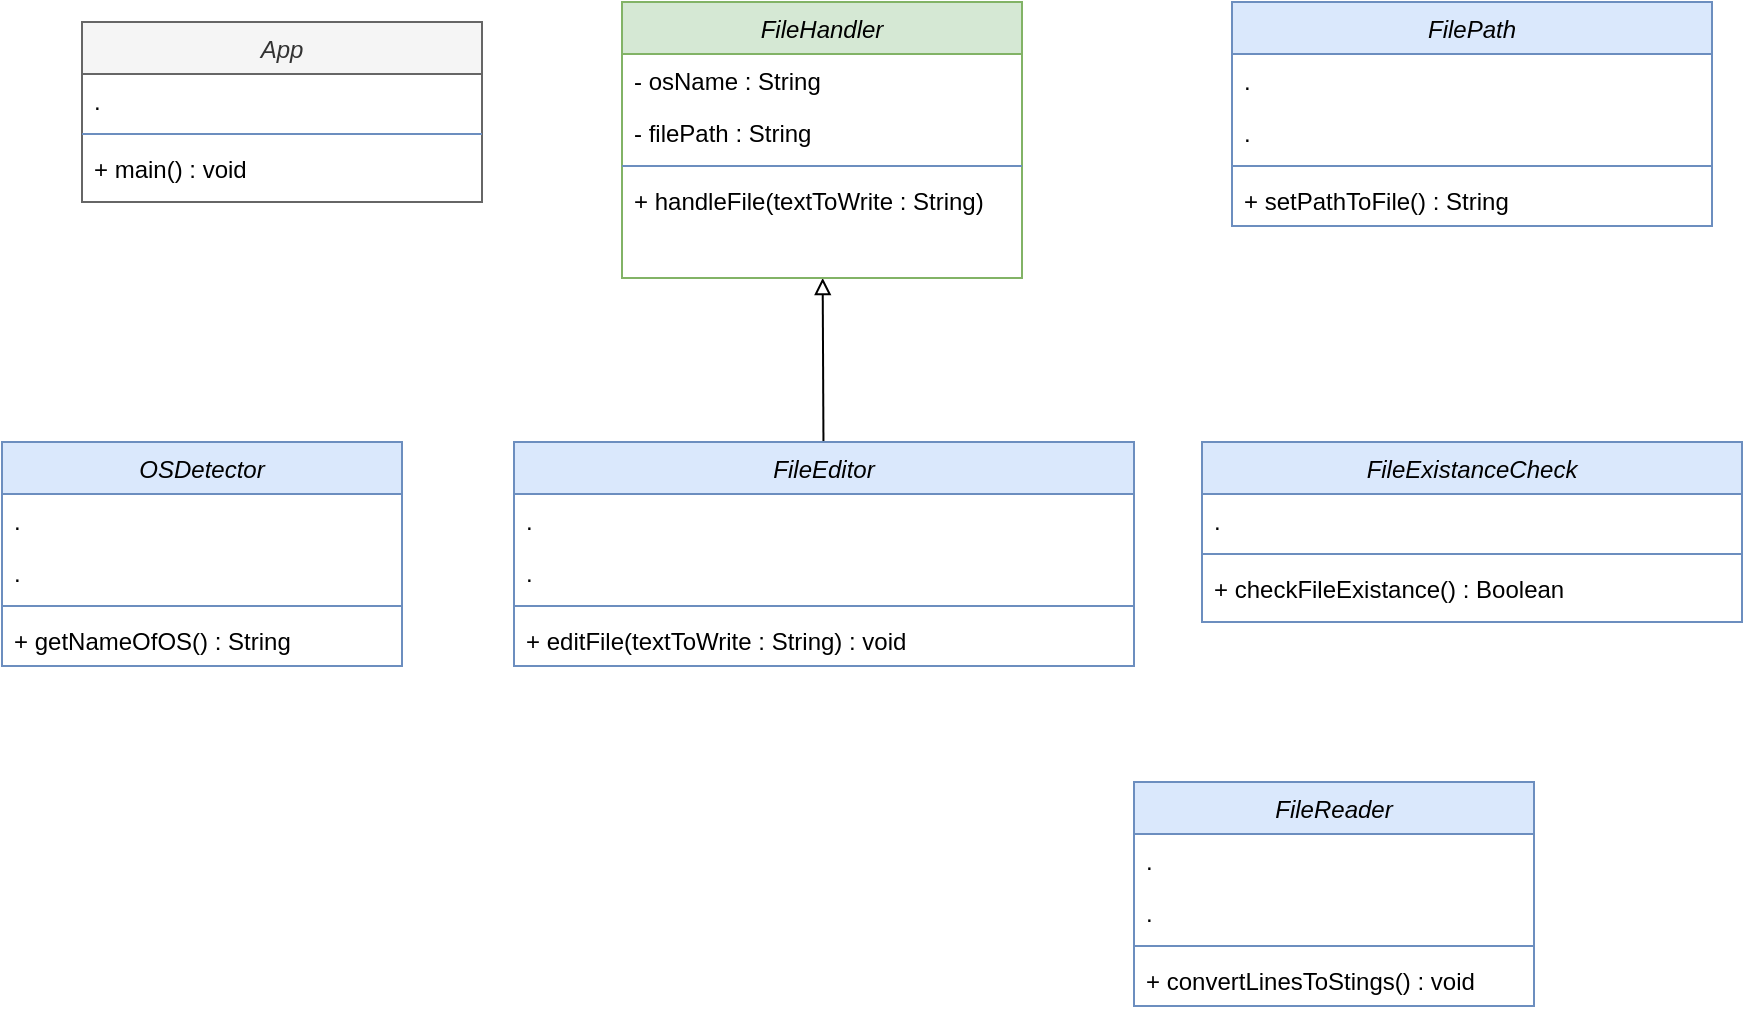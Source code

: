 <mxfile pages="4">
    <diagram id="P9hY3wxUtzOrstINLXhq" name="Classes Diagram">
        <mxGraphModel dx="1921" dy="804" grid="1" gridSize="10" guides="1" tooltips="1" connect="1" arrows="1" fold="1" page="1" pageScale="1" pageWidth="850" pageHeight="1100" math="0" shadow="0">
            <root>
                <mxCell id="0"/>
                <mxCell id="1" parent="0"/>
                <mxCell id="Iw6bFr5avpU8S0dU4lZa-1" value="App" style="swimlane;fontStyle=2;align=center;verticalAlign=top;childLayout=stackLayout;horizontal=1;startSize=26;horizontalStack=0;resizeParent=1;resizeLast=0;collapsible=1;marginBottom=0;rounded=0;shadow=0;strokeWidth=1;fillColor=#f5f5f5;strokeColor=#666666;fontColor=#333333;" parent="1" vertex="1">
                    <mxGeometry x="30" y="30" width="200" height="90" as="geometry">
                        <mxRectangle x="250" y="170" width="160" height="26" as="alternateBounds"/>
                    </mxGeometry>
                </mxCell>
                <mxCell id="Iw6bFr5avpU8S0dU4lZa-2" value="." style="text;align=left;verticalAlign=top;spacingLeft=4;spacingRight=4;overflow=hidden;rotatable=0;points=[[0,0.5],[1,0.5]];portConstraint=eastwest;rounded=0;shadow=0;html=0;" parent="Iw6bFr5avpU8S0dU4lZa-1" vertex="1">
                    <mxGeometry y="26" width="200" height="26" as="geometry"/>
                </mxCell>
                <mxCell id="Iw6bFr5avpU8S0dU4lZa-4" value="" style="line;html=1;strokeWidth=1;align=left;verticalAlign=middle;spacingTop=-1;spacingLeft=3;spacingRight=3;rotatable=0;labelPosition=right;points=[];portConstraint=eastwest;fillColor=#dae8fc;strokeColor=#6c8ebf;" parent="Iw6bFr5avpU8S0dU4lZa-1" vertex="1">
                    <mxGeometry y="52" width="200" height="8" as="geometry"/>
                </mxCell>
                <mxCell id="Iw6bFr5avpU8S0dU4lZa-5" value="+ main() : void" style="text;align=left;verticalAlign=top;spacingLeft=4;spacingRight=4;overflow=hidden;rotatable=0;points=[[0,0.5],[1,0.5]];portConstraint=eastwest;" parent="Iw6bFr5avpU8S0dU4lZa-1" vertex="1">
                    <mxGeometry y="60" width="200" height="26" as="geometry"/>
                </mxCell>
                <mxCell id="Iw6bFr5avpU8S0dU4lZa-6" value="FileExistanceCheck" style="swimlane;fontStyle=2;align=center;verticalAlign=top;childLayout=stackLayout;horizontal=1;startSize=26;horizontalStack=0;resizeParent=1;resizeLast=0;collapsible=1;marginBottom=0;rounded=0;shadow=0;strokeWidth=1;fillColor=#dae8fc;strokeColor=#6c8ebf;" parent="1" vertex="1">
                    <mxGeometry x="590" y="240" width="270" height="90" as="geometry">
                        <mxRectangle x="280" y="40" width="160" height="26" as="alternateBounds"/>
                    </mxGeometry>
                </mxCell>
                <mxCell id="Iw6bFr5avpU8S0dU4lZa-7" value="." style="text;align=left;verticalAlign=top;spacingLeft=4;spacingRight=4;overflow=hidden;rotatable=0;points=[[0,0.5],[1,0.5]];portConstraint=eastwest;rounded=0;shadow=0;html=0;" parent="Iw6bFr5avpU8S0dU4lZa-6" vertex="1">
                    <mxGeometry y="26" width="270" height="26" as="geometry"/>
                </mxCell>
                <mxCell id="Iw6bFr5avpU8S0dU4lZa-9" value="" style="line;html=1;strokeWidth=1;align=left;verticalAlign=middle;spacingTop=-1;spacingLeft=3;spacingRight=3;rotatable=0;labelPosition=right;points=[];portConstraint=eastwest;fillColor=#dae8fc;strokeColor=#6c8ebf;" parent="Iw6bFr5avpU8S0dU4lZa-6" vertex="1">
                    <mxGeometry y="52" width="270" height="8" as="geometry"/>
                </mxCell>
                <mxCell id="Iw6bFr5avpU8S0dU4lZa-10" value="+ checkFileExistance() : Boolean" style="text;align=left;verticalAlign=top;spacingLeft=4;spacingRight=4;overflow=hidden;rotatable=0;points=[[0,0.5],[1,0.5]];portConstraint=eastwest;" parent="Iw6bFr5avpU8S0dU4lZa-6" vertex="1">
                    <mxGeometry y="60" width="270" height="26" as="geometry"/>
                </mxCell>
                <mxCell id="Iw6bFr5avpU8S0dU4lZa-11" value="FilePath" style="swimlane;fontStyle=2;align=center;verticalAlign=top;childLayout=stackLayout;horizontal=1;startSize=26;horizontalStack=0;resizeParent=1;resizeLast=0;collapsible=1;marginBottom=0;rounded=0;shadow=0;strokeWidth=1;fillColor=#dae8fc;strokeColor=#6c8ebf;" parent="1" vertex="1">
                    <mxGeometry x="605" y="20" width="240" height="112" as="geometry">
                        <mxRectangle x="250" y="170" width="160" height="26" as="alternateBounds"/>
                    </mxGeometry>
                </mxCell>
                <mxCell id="Iw6bFr5avpU8S0dU4lZa-12" value="." style="text;align=left;verticalAlign=top;spacingLeft=4;spacingRight=4;overflow=hidden;rotatable=0;points=[[0,0.5],[1,0.5]];portConstraint=eastwest;rounded=0;shadow=0;html=0;" parent="Iw6bFr5avpU8S0dU4lZa-11" vertex="1">
                    <mxGeometry y="26" width="240" height="26" as="geometry"/>
                </mxCell>
                <mxCell id="Iw6bFr5avpU8S0dU4lZa-13" value="." style="text;align=left;verticalAlign=top;spacingLeft=4;spacingRight=4;overflow=hidden;rotatable=0;points=[[0,0.5],[1,0.5]];portConstraint=eastwest;rounded=0;shadow=0;html=0;" parent="Iw6bFr5avpU8S0dU4lZa-11" vertex="1">
                    <mxGeometry y="52" width="240" height="26" as="geometry"/>
                </mxCell>
                <mxCell id="Iw6bFr5avpU8S0dU4lZa-14" value="" style="line;html=1;strokeWidth=1;align=left;verticalAlign=middle;spacingTop=-1;spacingLeft=3;spacingRight=3;rotatable=0;labelPosition=right;points=[];portConstraint=eastwest;fillColor=#dae8fc;strokeColor=#6c8ebf;" parent="Iw6bFr5avpU8S0dU4lZa-11" vertex="1">
                    <mxGeometry y="78" width="240" height="8" as="geometry"/>
                </mxCell>
                <mxCell id="Iw6bFr5avpU8S0dU4lZa-15" value="+ setPathToFile() : String" style="text;align=left;verticalAlign=top;spacingLeft=4;spacingRight=4;overflow=hidden;rotatable=0;points=[[0,0.5],[1,0.5]];portConstraint=eastwest;" parent="Iw6bFr5avpU8S0dU4lZa-11" vertex="1">
                    <mxGeometry y="86" width="240" height="26" as="geometry"/>
                </mxCell>
                <mxCell id="Iw6bFr5avpU8S0dU4lZa-16" value="FileReader" style="swimlane;fontStyle=2;align=center;verticalAlign=top;childLayout=stackLayout;horizontal=1;startSize=26;horizontalStack=0;resizeParent=1;resizeLast=0;collapsible=1;marginBottom=0;rounded=0;shadow=0;strokeWidth=1;fillColor=#dae8fc;strokeColor=#6c8ebf;" parent="1" vertex="1">
                    <mxGeometry x="556" y="410" width="200" height="112" as="geometry">
                        <mxRectangle x="250" y="170" width="160" height="26" as="alternateBounds"/>
                    </mxGeometry>
                </mxCell>
                <mxCell id="Iw6bFr5avpU8S0dU4lZa-17" value="." style="text;align=left;verticalAlign=top;spacingLeft=4;spacingRight=4;overflow=hidden;rotatable=0;points=[[0,0.5],[1,0.5]];portConstraint=eastwest;rounded=0;shadow=0;html=0;" parent="Iw6bFr5avpU8S0dU4lZa-16" vertex="1">
                    <mxGeometry y="26" width="200" height="26" as="geometry"/>
                </mxCell>
                <mxCell id="Iw6bFr5avpU8S0dU4lZa-18" value="." style="text;align=left;verticalAlign=top;spacingLeft=4;spacingRight=4;overflow=hidden;rotatable=0;points=[[0,0.5],[1,0.5]];portConstraint=eastwest;rounded=0;shadow=0;html=0;" parent="Iw6bFr5avpU8S0dU4lZa-16" vertex="1">
                    <mxGeometry y="52" width="200" height="26" as="geometry"/>
                </mxCell>
                <mxCell id="Iw6bFr5avpU8S0dU4lZa-19" value="" style="line;html=1;strokeWidth=1;align=left;verticalAlign=middle;spacingTop=-1;spacingLeft=3;spacingRight=3;rotatable=0;labelPosition=right;points=[];portConstraint=eastwest;fillColor=#dae8fc;strokeColor=#6c8ebf;" parent="Iw6bFr5avpU8S0dU4lZa-16" vertex="1">
                    <mxGeometry y="78" width="200" height="8" as="geometry"/>
                </mxCell>
                <mxCell id="Iw6bFr5avpU8S0dU4lZa-20" value="+ convertLinesToStings() : void" style="text;align=left;verticalAlign=top;spacingLeft=4;spacingRight=4;overflow=hidden;rotatable=0;points=[[0,0.5],[1,0.5]];portConstraint=eastwest;" parent="Iw6bFr5avpU8S0dU4lZa-16" vertex="1">
                    <mxGeometry y="86" width="200" height="26" as="geometry"/>
                </mxCell>
                <mxCell id="Iw6bFr5avpU8S0dU4lZa-21" value="OSDetector" style="swimlane;fontStyle=2;align=center;verticalAlign=top;childLayout=stackLayout;horizontal=1;startSize=26;horizontalStack=0;resizeParent=1;resizeLast=0;collapsible=1;marginBottom=0;rounded=0;shadow=0;strokeWidth=1;fillColor=#dae8fc;strokeColor=#6c8ebf;" parent="1" vertex="1">
                    <mxGeometry x="-10" y="240" width="200" height="112" as="geometry">
                        <mxRectangle x="250" y="170" width="160" height="26" as="alternateBounds"/>
                    </mxGeometry>
                </mxCell>
                <mxCell id="Iw6bFr5avpU8S0dU4lZa-22" value="." style="text;align=left;verticalAlign=top;spacingLeft=4;spacingRight=4;overflow=hidden;rotatable=0;points=[[0,0.5],[1,0.5]];portConstraint=eastwest;rounded=0;shadow=0;html=0;" parent="Iw6bFr5avpU8S0dU4lZa-21" vertex="1">
                    <mxGeometry y="26" width="200" height="26" as="geometry"/>
                </mxCell>
                <mxCell id="Iw6bFr5avpU8S0dU4lZa-23" value="." style="text;align=left;verticalAlign=top;spacingLeft=4;spacingRight=4;overflow=hidden;rotatable=0;points=[[0,0.5],[1,0.5]];portConstraint=eastwest;rounded=0;shadow=0;html=0;" parent="Iw6bFr5avpU8S0dU4lZa-21" vertex="1">
                    <mxGeometry y="52" width="200" height="26" as="geometry"/>
                </mxCell>
                <mxCell id="Iw6bFr5avpU8S0dU4lZa-24" value="" style="line;html=1;strokeWidth=1;align=left;verticalAlign=middle;spacingTop=-1;spacingLeft=3;spacingRight=3;rotatable=0;labelPosition=right;points=[];portConstraint=eastwest;fillColor=#dae8fc;strokeColor=#6c8ebf;" parent="Iw6bFr5avpU8S0dU4lZa-21" vertex="1">
                    <mxGeometry y="78" width="200" height="8" as="geometry"/>
                </mxCell>
                <mxCell id="Iw6bFr5avpU8S0dU4lZa-25" value="+ getNameOfOS() : String" style="text;align=left;verticalAlign=top;spacingLeft=4;spacingRight=4;overflow=hidden;rotatable=0;points=[[0,0.5],[1,0.5]];portConstraint=eastwest;" parent="Iw6bFr5avpU8S0dU4lZa-21" vertex="1">
                    <mxGeometry y="86" width="200" height="26" as="geometry"/>
                </mxCell>
                <mxCell id="2" style="edgeStyle=none;html=1;endArrow=block;endFill=0;" parent="1" source="Iw6bFr5avpU8S0dU4lZa-26" target="dFV-OAmWoDj65aVmgO06-1" edge="1">
                    <mxGeometry relative="1" as="geometry"/>
                </mxCell>
                <mxCell id="Iw6bFr5avpU8S0dU4lZa-26" value="FileEditor" style="swimlane;fontStyle=2;align=center;verticalAlign=top;childLayout=stackLayout;horizontal=1;startSize=26;horizontalStack=0;resizeParent=1;resizeLast=0;collapsible=1;marginBottom=0;rounded=0;shadow=0;strokeWidth=1;fillColor=#dae8fc;strokeColor=#6c8ebf;" parent="1" vertex="1">
                    <mxGeometry x="246" y="240" width="310" height="112" as="geometry">
                        <mxRectangle x="250" y="170" width="160" height="26" as="alternateBounds"/>
                    </mxGeometry>
                </mxCell>
                <mxCell id="Iw6bFr5avpU8S0dU4lZa-27" value="." style="text;align=left;verticalAlign=top;spacingLeft=4;spacingRight=4;overflow=hidden;rotatable=0;points=[[0,0.5],[1,0.5]];portConstraint=eastwest;rounded=0;shadow=0;html=0;" parent="Iw6bFr5avpU8S0dU4lZa-26" vertex="1">
                    <mxGeometry y="26" width="310" height="26" as="geometry"/>
                </mxCell>
                <mxCell id="Iw6bFr5avpU8S0dU4lZa-28" value="." style="text;align=left;verticalAlign=top;spacingLeft=4;spacingRight=4;overflow=hidden;rotatable=0;points=[[0,0.5],[1,0.5]];portConstraint=eastwest;rounded=0;shadow=0;html=0;" parent="Iw6bFr5avpU8S0dU4lZa-26" vertex="1">
                    <mxGeometry y="52" width="310" height="26" as="geometry"/>
                </mxCell>
                <mxCell id="Iw6bFr5avpU8S0dU4lZa-29" value="" style="line;html=1;strokeWidth=1;align=left;verticalAlign=middle;spacingTop=-1;spacingLeft=3;spacingRight=3;rotatable=0;labelPosition=right;points=[];portConstraint=eastwest;fillColor=#dae8fc;strokeColor=#6c8ebf;" parent="Iw6bFr5avpU8S0dU4lZa-26" vertex="1">
                    <mxGeometry y="78" width="310" height="8" as="geometry"/>
                </mxCell>
                <mxCell id="Iw6bFr5avpU8S0dU4lZa-30" value="+ editFile(textToWrite : String) : void" style="text;align=left;verticalAlign=top;spacingLeft=4;spacingRight=4;overflow=hidden;rotatable=0;points=[[0,0.5],[1,0.5]];portConstraint=eastwest;" parent="Iw6bFr5avpU8S0dU4lZa-26" vertex="1">
                    <mxGeometry y="86" width="310" height="26" as="geometry"/>
                </mxCell>
                <mxCell id="dFV-OAmWoDj65aVmgO06-1" value="FileHandler" style="swimlane;fontStyle=2;align=center;verticalAlign=top;childLayout=stackLayout;horizontal=1;startSize=26;horizontalStack=0;resizeParent=1;resizeLast=0;collapsible=1;marginBottom=0;rounded=0;shadow=0;strokeWidth=1;fillColor=#d5e8d4;strokeColor=#82b366;" parent="1" vertex="1">
                    <mxGeometry x="300" y="20" width="200" height="138" as="geometry">
                        <mxRectangle x="300" y="20" width="160" height="26" as="alternateBounds"/>
                    </mxGeometry>
                </mxCell>
                <mxCell id="dFV-OAmWoDj65aVmgO06-2" value="- osName : String" style="text;align=left;verticalAlign=top;spacingLeft=4;spacingRight=4;overflow=hidden;rotatable=0;points=[[0,0.5],[1,0.5]];portConstraint=eastwest;rounded=0;shadow=0;html=0;" parent="dFV-OAmWoDj65aVmgO06-1" vertex="1">
                    <mxGeometry y="26" width="200" height="26" as="geometry"/>
                </mxCell>
                <mxCell id="dFV-OAmWoDj65aVmgO06-3" value="- filePath : String" style="text;align=left;verticalAlign=top;spacingLeft=4;spacingRight=4;overflow=hidden;rotatable=0;points=[[0,0.5],[1,0.5]];portConstraint=eastwest;rounded=0;shadow=0;html=0;" parent="dFV-OAmWoDj65aVmgO06-1" vertex="1">
                    <mxGeometry y="52" width="200" height="26" as="geometry"/>
                </mxCell>
                <mxCell id="dFV-OAmWoDj65aVmgO06-4" value="" style="line;html=1;strokeWidth=1;align=left;verticalAlign=middle;spacingTop=-1;spacingLeft=3;spacingRight=3;rotatable=0;labelPosition=right;points=[];portConstraint=eastwest;fillColor=#dae8fc;strokeColor=#6c8ebf;" parent="dFV-OAmWoDj65aVmgO06-1" vertex="1">
                    <mxGeometry y="78" width="200" height="8" as="geometry"/>
                </mxCell>
                <mxCell id="dFV-OAmWoDj65aVmgO06-5" value="+ handleFile(textToWrite : String)" style="text;align=left;verticalAlign=top;spacingLeft=4;spacingRight=4;overflow=hidden;rotatable=0;points=[[0,0.5],[1,0.5]];portConstraint=eastwest;" parent="dFV-OAmWoDj65aVmgO06-1" vertex="1">
                    <mxGeometry y="86" width="200" height="26" as="geometry"/>
                </mxCell>
            </root>
        </mxGraphModel>
    </diagram>
    <diagram name="App.java" id="DAzkwCnDV0vfouzNMLTV">
        <mxGraphModel dx="2476" dy="2058" grid="1" gridSize="10" guides="1" tooltips="1" connect="1" arrows="1" fold="1" page="1" pageScale="1" pageWidth="850" pageHeight="1100" math="0" shadow="0">
            <root>
                <mxCell id="0"/>
                <mxCell id="1" parent="0"/>
                <mxCell id="ZdFYoGWM5gW_iQNruBxe-8" value="" style="edgeStyle=orthogonalEdgeStyle;rounded=0;orthogonalLoop=1;jettySize=auto;html=1;" parent="1" source="ZdFYoGWM5gW_iQNruBxe-1" target="ZdFYoGWM5gW_iQNruBxe-7" edge="1">
                    <mxGeometry relative="1" as="geometry"/>
                </mxCell>
                <mxCell id="ZdFYoGWM5gW_iQNruBxe-1" value="Start" style="strokeWidth=2;html=1;shape=mxgraph.flowchart.start_1;whiteSpace=wrap;fillColor=#d5e8d4;strokeColor=#82b366;" parent="1" vertex="1">
                    <mxGeometry x="42.5" y="-130" width="170" height="60" as="geometry"/>
                </mxCell>
                <mxCell id="ZdFYoGWM5gW_iQNruBxe-11" value="" style="edgeStyle=orthogonalEdgeStyle;rounded=0;orthogonalLoop=1;jettySize=auto;html=1;" parent="1" source="ZdFYoGWM5gW_iQNruBxe-7" target="ZdFYoGWM5gW_iQNruBxe-10" edge="1">
                    <mxGeometry relative="1" as="geometry"/>
                </mxCell>
                <mxCell id="ZdFYoGWM5gW_iQNruBxe-7" value="Declare:&amp;nbsp; &lt;br&gt;$choice : int &lt;br&gt;$userInput : string" style="rounded=1;whiteSpace=wrap;html=1;strokeWidth=2;fillColor=#dae8fc;strokeColor=#6c8ebf;" parent="1" vertex="1">
                    <mxGeometry x="67.5" y="10" width="120" height="60" as="geometry"/>
                </mxCell>
                <mxCell id="zH4dQq1Or7INpCLc5js2-8" style="edgeStyle=none;html=1;endArrow=classic;endFill=1;" parent="1" source="ZdFYoGWM5gW_iQNruBxe-10" target="zH4dQq1Or7INpCLc5js2-3" edge="1">
                    <mxGeometry relative="1" as="geometry"/>
                </mxCell>
                <mxCell id="ZdFYoGWM5gW_iQNruBxe-10" value="Loop: do - select a choice from 1 to 4, while $choice != 4" style="rounded=1;whiteSpace=wrap;html=1;strokeWidth=2;fillColor=#d5e8d4;strokeColor=#82b366;" parent="1" vertex="1">
                    <mxGeometry x="25" y="150" width="205" height="60" as="geometry"/>
                </mxCell>
                <mxCell id="x1GFAixH-IBirMJZPUXg-5" style="edgeStyle=none;html=1;fontSize=12;fontColor=#000000;endArrow=classic;endFill=1;" parent="1" source="ZdFYoGWM5gW_iQNruBxe-14" target="ZdFYoGWM5gW_iQNruBxe-52" edge="1">
                    <mxGeometry relative="1" as="geometry"/>
                </mxCell>
                <mxCell id="x1GFAixH-IBirMJZPUXg-8" value="case: 1" style="edgeLabel;html=1;align=center;verticalAlign=middle;resizable=0;points=[];fontSize=12;fontColor=#000000;" parent="x1GFAixH-IBirMJZPUXg-5" vertex="1" connectable="0">
                    <mxGeometry x="-0.052" y="-1" relative="1" as="geometry">
                        <mxPoint as="offset"/>
                    </mxGeometry>
                </mxCell>
                <mxCell id="x1GFAixH-IBirMJZPUXg-6" style="edgeStyle=none;html=1;fontSize=12;fontColor=#000000;endArrow=classic;endFill=1;" parent="1" source="ZdFYoGWM5gW_iQNruBxe-14" target="ZdFYoGWM5gW_iQNruBxe-54" edge="1">
                    <mxGeometry relative="1" as="geometry"/>
                </mxCell>
                <mxCell id="x1GFAixH-IBirMJZPUXg-10" value="case: 4" style="edgeLabel;html=1;align=center;verticalAlign=middle;resizable=0;points=[];fontSize=12;fontColor=#000000;" parent="x1GFAixH-IBirMJZPUXg-6" vertex="1" connectable="0">
                    <mxGeometry x="0.541" y="-3" relative="1" as="geometry">
                        <mxPoint x="-97" y="-68" as="offset"/>
                    </mxGeometry>
                </mxCell>
                <mxCell id="x1GFAixH-IBirMJZPUXg-7" style="edgeStyle=none;html=1;fontSize=12;fontColor=#000000;endArrow=classic;endFill=1;" parent="1" source="ZdFYoGWM5gW_iQNruBxe-14" target="ZdFYoGWM5gW_iQNruBxe-56" edge="1">
                    <mxGeometry relative="1" as="geometry"/>
                </mxCell>
                <mxCell id="x1GFAixH-IBirMJZPUXg-9" value="case: 2" style="edgeLabel;html=1;align=center;verticalAlign=middle;resizable=0;points=[];fontSize=12;fontColor=#000000;" parent="x1GFAixH-IBirMJZPUXg-7" vertex="1" connectable="0">
                    <mxGeometry x="0.532" y="1" relative="1" as="geometry">
                        <mxPoint x="-79" y="1" as="offset"/>
                    </mxGeometry>
                </mxCell>
                <mxCell id="x1GFAixH-IBirMJZPUXg-11" style="edgeStyle=none;html=1;fontSize=12;fontColor=#000000;endArrow=classic;endFill=1;" parent="1" source="ZdFYoGWM5gW_iQNruBxe-14" target="ZdFYoGWM5gW_iQNruBxe-49" edge="1">
                    <mxGeometry relative="1" as="geometry"/>
                </mxCell>
                <mxCell id="x1GFAixH-IBirMJZPUXg-12" value="case: 4" style="edgeLabel;html=1;align=center;verticalAlign=middle;resizable=0;points=[];fontSize=12;fontColor=#000000;" parent="x1GFAixH-IBirMJZPUXg-11" vertex="1" connectable="0">
                    <mxGeometry x="0.078" y="2" relative="1" as="geometry">
                        <mxPoint as="offset"/>
                    </mxGeometry>
                </mxCell>
                <mxCell id="x1GFAixH-IBirMJZPUXg-20" style="edgeStyle=none;html=1;fontSize=12;fontColor=#000000;endArrow=classic;endFill=1;" parent="1" source="ZdFYoGWM5gW_iQNruBxe-14" target="ZdFYoGWM5gW_iQNruBxe-41" edge="1">
                    <mxGeometry relative="1" as="geometry"/>
                </mxCell>
                <mxCell id="x1GFAixH-IBirMJZPUXg-21" value="default" style="edgeLabel;html=1;align=center;verticalAlign=middle;resizable=0;points=[];fontSize=12;fontColor=#000000;" parent="x1GFAixH-IBirMJZPUXg-20" vertex="1" connectable="0">
                    <mxGeometry x="-0.162" relative="1" as="geometry">
                        <mxPoint x="-1" as="offset"/>
                    </mxGeometry>
                </mxCell>
                <mxCell id="ZdFYoGWM5gW_iQNruBxe-14" value="switch ($choice)" style="rhombus;whiteSpace=wrap;html=1;fillColor=#fff2cc;strokeColor=#d6b656;rounded=1;strokeWidth=2;" parent="1" vertex="1">
                    <mxGeometry x="74.5" y="440" width="105" height="80" as="geometry"/>
                </mxCell>
                <mxCell id="ZdFYoGWM5gW_iQNruBxe-38" value="Stop" style="strokeWidth=2;html=1;shape=mxgraph.flowchart.start_1;whiteSpace=wrap;fillColor=#f8cecc;strokeColor=#b85450;" parent="1" vertex="1">
                    <mxGeometry x="40" y="880" width="175" height="60" as="geometry"/>
                </mxCell>
                <mxCell id="x1GFAixH-IBirMJZPUXg-18" style="edgeStyle=none;html=1;fontSize=12;fontColor=#000000;endArrow=classic;endFill=1;" parent="1" source="ZdFYoGWM5gW_iQNruBxe-41" target="ZdFYoGWM5gW_iQNruBxe-10" edge="1">
                    <mxGeometry relative="1" as="geometry"/>
                </mxCell>
                <mxCell id="ZdFYoGWM5gW_iQNruBxe-41" value="Ou&lt;span style=&quot;background-color: initial;&quot;&gt;t: Invalid Choice&lt;/span&gt;" style="shape=parallelogram;perimeter=parallelogramPerimeter;whiteSpace=wrap;html=1;fixedSize=1;fillColor=#f5f5f5;strokeColor=#666666;rounded=1;strokeWidth=2;fontColor=#333333;" parent="1" vertex="1">
                    <mxGeometry x="-190" y="280" width="145" height="60" as="geometry"/>
                </mxCell>
                <mxCell id="ZdFYoGWM5gW_iQNruBxe-51" value="" style="edgeStyle=orthogonalEdgeStyle;rounded=0;orthogonalLoop=1;jettySize=auto;html=1;" parent="1" source="ZdFYoGWM5gW_iQNruBxe-49" target="ZdFYoGWM5gW_iQNruBxe-38" edge="1">
                    <mxGeometry relative="1" as="geometry"/>
                </mxCell>
                <mxCell id="ZdFYoGWM5gW_iQNruBxe-49" value="Out: Exiting the program. Goodbye!" style="shape=parallelogram;perimeter=parallelogramPerimeter;whiteSpace=wrap;html=1;fixedSize=1;fillColor=#f5f5f5;strokeColor=#666666;rounded=1;strokeWidth=2;fontColor=#333333;" parent="1" vertex="1">
                    <mxGeometry x="55" y="780" width="145" height="60" as="geometry"/>
                </mxCell>
                <mxCell id="x1GFAixH-IBirMJZPUXg-24" style="edgeStyle=none;html=1;fontSize=12;fontColor=#000000;endArrow=classic;endFill=1;" parent="1" source="ZdFYoGWM5gW_iQNruBxe-52" target="ZdFYoGWM5gW_iQNruBxe-10" edge="1">
                    <mxGeometry relative="1" as="geometry"/>
                </mxCell>
                <mxCell id="ZdFYoGWM5gW_iQNruBxe-52" value="break;" style="whiteSpace=wrap;html=1;fillColor=#f8cecc;strokeColor=#b85450;strokeWidth=2;rounded=1;arcSize=12;" parent="1" vertex="1">
                    <mxGeometry x="545" y="90" width="120" height="60" as="geometry"/>
                </mxCell>
                <mxCell id="x1GFAixH-IBirMJZPUXg-23" style="edgeStyle=none;html=1;fontSize=12;fontColor=#000000;endArrow=classic;endFill=1;" parent="1" source="ZdFYoGWM5gW_iQNruBxe-54" target="ZdFYoGWM5gW_iQNruBxe-10" edge="1">
                    <mxGeometry relative="1" as="geometry"/>
                </mxCell>
                <mxCell id="ZdFYoGWM5gW_iQNruBxe-54" value="break;" style="whiteSpace=wrap;html=1;fillColor=#f8cecc;strokeColor=#b85450;strokeWidth=2;rounded=1;arcSize=12;" parent="1" vertex="1">
                    <mxGeometry x="545" y="780" width="120" height="60" as="geometry"/>
                </mxCell>
                <mxCell id="ZdFYoGWM5gW_iQNruBxe-59" value="" style="edgeStyle=orthogonalEdgeStyle;rounded=0;orthogonalLoop=1;jettySize=auto;html=1;" parent="1" source="ZdFYoGWM5gW_iQNruBxe-56" target="ZdFYoGWM5gW_iQNruBxe-58" edge="1">
                    <mxGeometry relative="1" as="geometry"/>
                </mxCell>
                <mxCell id="ZdFYoGWM5gW_iQNruBxe-56" value="Declare: String userInput;" style="whiteSpace=wrap;html=1;fillColor=#dae8fc;strokeColor=#6c8ebf;strokeWidth=2;rounded=1;arcSize=12;" parent="1" vertex="1">
                    <mxGeometry x="545" y="450" width="120" height="60" as="geometry"/>
                </mxCell>
                <mxCell id="x1GFAixH-IBirMJZPUXg-2" style="edgeStyle=none;html=1;fontSize=12;fontColor=#000000;endArrow=classic;endFill=1;" parent="1" source="ZdFYoGWM5gW_iQNruBxe-58" target="pRkgNwQtNNKJvfC_1JMf-3" edge="1">
                    <mxGeometry relative="1" as="geometry"/>
                </mxCell>
                <mxCell id="x1GFAixH-IBirMJZPUXg-4" value="$userInput" style="edgeLabel;html=1;align=center;verticalAlign=middle;resizable=0;points=[];fontSize=12;fontColor=#000000;" parent="x1GFAixH-IBirMJZPUXg-2" vertex="1" connectable="0">
                    <mxGeometry x="0.277" y="-2" relative="1" as="geometry">
                        <mxPoint x="-41" y="-2" as="offset"/>
                    </mxGeometry>
                </mxCell>
                <mxCell id="ZdFYoGWM5gW_iQNruBxe-58" value="In: $userInput = &quot;scan user input&quot;" style="shape=parallelogram;perimeter=parallelogramPerimeter;whiteSpace=wrap;html=1;fixedSize=1;fillColor=#e1d5e7;strokeColor=#9673a6;strokeWidth=2;rounded=1;arcSize=12;" parent="1" vertex="1">
                    <mxGeometry x="745" y="450" width="125" height="60" as="geometry"/>
                </mxCell>
                <mxCell id="XrKiC8JAis8eu585RJ-p-1" style="edgeStyle=none;html=1;endArrow=classic;endFill=1;" parent="1" source="A5OK0b05tUCAopsg9DIS-1" target="ZdFYoGWM5gW_iQNruBxe-10" edge="1">
                    <mxGeometry relative="1" as="geometry">
                        <Array as="points">
                            <mxPoint x="1410" y="330"/>
                        </Array>
                    </mxGeometry>
                </mxCell>
                <UserObject label="Doc: FileHandling.java" link="data:page/id,m4WEPvbA9aEEQ7E_k_eS" id="A5OK0b05tUCAopsg9DIS-1">
                    <mxCell style="verticalLabelPosition=bottom;verticalAlign=top;shape=offPageConnector;rounded=0;size=0.5;fillColor=#f5f5f5;fontColor=#333333;strokeColor=#666666;" parent="1" vertex="1">
                        <mxGeometry x="1380" y="450" width="60" height="60" as="geometry"/>
                    </mxCell>
                </UserObject>
                <mxCell id="pRkgNwQtNNKJvfC_1JMf-5" value="" style="edgeStyle=orthogonalEdgeStyle;rounded=0;orthogonalLoop=1;jettySize=auto;html=1;" parent="1" source="pRkgNwQtNNKJvfC_1JMf-3" target="A5OK0b05tUCAopsg9DIS-1" edge="1">
                    <mxGeometry relative="1" as="geometry"/>
                </mxCell>
                <mxCell id="pRkgNwQtNNKJvfC_1JMf-3" value="handleFile($userInput) : void" style="whiteSpace=wrap;fillColor=#ffe6cc;strokeColor=#d79b00;strokeWidth=2;rounded=1;arcSize=12;" parent="1" vertex="1">
                    <mxGeometry x="1095" y="450" width="225" height="60" as="geometry"/>
                </mxCell>
                <mxCell id="x1GFAixH-IBirMJZPUXg-1" value="$userInput" style="verticalLabelPosition=bottom;verticalAlign=top;strokeWidth=2;shape=mxgraph.arrows2.arrow;dy=0.6;dx=40;notch=0;fillColor=#ffe6cc;strokeColor=#d79b00;" parent="1" vertex="1">
                    <mxGeometry x="1110" y="50" width="100" height="70" as="geometry"/>
                </mxCell>
                <mxCell id="zH4dQq1Or7INpCLc5js2-1" value="In: " style="shape=parallelogram;strokeWidth=2;perimeter=parallelogramPerimeter;whiteSpace=wrap;rounded=1;arcSize=12;size=0.23;fillColor=#e1d5e7;strokeColor=#9673a6;" parent="1" vertex="1">
                    <mxGeometry x="1093.75" y="-30" width="132.5" height="60" as="geometry"/>
                </mxCell>
                <mxCell id="zH4dQq1Or7INpCLc5js2-2" value="User input:" style="strokeWidth=2;shape=manualInput;whiteSpace=wrap;rounded=1;size=26;arcSize=11;fillColor=#e1d5e7;strokeColor=#9673a6;" parent="1" vertex="1">
                    <mxGeometry x="980" y="-30" width="100" height="60" as="geometry"/>
                </mxCell>
                <mxCell id="zH4dQq1Or7INpCLc5js2-9" style="edgeStyle=none;html=1;endArrow=classic;endFill=1;" parent="1" source="zH4dQq1Or7INpCLc5js2-3" target="ZdFYoGWM5gW_iQNruBxe-14" edge="1">
                    <mxGeometry relative="1" as="geometry"/>
                </mxCell>
                <mxCell id="zH4dQq1Or7INpCLc5js2-3" value="User input = $choice" style="strokeWidth=2;shape=manualInput;whiteSpace=wrap;rounded=1;size=26;arcSize=11;fillColor=#e1d5e7;strokeColor=#9673a6;" parent="1" vertex="1">
                    <mxGeometry x="64" y="275" width="127" height="70" as="geometry"/>
                </mxCell>
                <mxCell id="zH4dQq1Or7INpCLc5js2-10" value="Action / Process" style="rounded=1;whiteSpace=wrap;strokeWidth=2;fillColor=#dae8fc;strokeColor=#6c8ebf;" parent="1" vertex="1">
                    <mxGeometry x="960" y="55" width="120" height="60" as="geometry"/>
                </mxCell>
                <mxCell id="muy927Pbm26Wwz9tt-BD-2" value="Out:" style="shape=parallelogram;strokeWidth=2;perimeter=parallelogramPerimeter;whiteSpace=wrap;rounded=1;arcSize=12;size=0.23;fillColor=#f5f5f5;strokeColor=#666666;fontColor=#333333;" parent="1" vertex="1">
                    <mxGeometry x="1220" y="-30" width="132.5" height="60" as="geometry"/>
                </mxCell>
                <mxCell id="McAMxuYdDP0hVVev3CWY-1" value="function() / methode()" style="rounded=1;whiteSpace=wrap;absoluteArcSize=1;arcSize=14;strokeWidth=2;fillColor=#ffe6cc;strokeColor=#d79b00;" parent="1" vertex="1">
                    <mxGeometry x="1240" y="55" width="135" height="80" as="geometry"/>
                </mxCell>
                <mxCell id="ImRpqr7bOYNrKyr4QpX9-1" value="Object: &#10;of Class:" style="verticalLabelPosition=middle;verticalAlign=middle;shape=card;whiteSpace=wrap;size=20;arcSize=12;labelPosition=center;align=center;" vertex="1" parent="1">
                    <mxGeometry x="1360" y="-30" width="140" height="60" as="geometry"/>
                </mxCell>
                <mxCell id="ImRpqr7bOYNrKyr4QpX9-2" value="Object: fileHandler&#10;of Class: FileHandling()" style="verticalLabelPosition=middle;verticalAlign=middle;shape=card;whiteSpace=wrap;size=20;arcSize=12;labelPosition=center;align=center;" vertex="1" parent="1">
                    <mxGeometry x="970" y="750" width="140" height="60" as="geometry"/>
                </mxCell>
                <mxCell id="ImRpqr7bOYNrKyr4QpX9-3" value="Object: scanner&#10;of Class: Scanner(System.in)" style="verticalLabelPosition=middle;verticalAlign=middle;shape=card;whiteSpace=wrap;size=20;arcSize=12;labelPosition=center;align=center;" vertex="1" parent="1">
                    <mxGeometry x="1130" y="750" width="175" height="60" as="geometry"/>
                </mxCell>
            </root>
        </mxGraphModel>
    </diagram>
    <diagram id="m4WEPvbA9aEEQ7E_k_eS" name="FileHandling.java">
        <mxGraphModel dx="1626" dy="2058" grid="1" gridSize="10" guides="1" tooltips="1" connect="1" arrows="1" fold="1" page="1" pageScale="1" pageWidth="850" pageHeight="1100" math="0" shadow="0">
            <root>
                <mxCell id="0"/>
                <mxCell id="1" parent="0"/>
                <mxCell id="I82Ef_OxsZ8UZS36ICz1-1" style="edgeStyle=none;html=1;fontSize=12;fontColor=#000000;endArrow=classic;endFill=1;" parent="1" source="QJQ8VZrfb2yIILghLULS-1" target="836lhhfbrnheqCgzBemv-5" edge="1">
                    <mxGeometry relative="1" as="geometry"/>
                </mxCell>
                <mxCell id="V_Okxym5J9KAkjZS4z2X-1" value="$userInput" style="edgeLabel;html=1;align=center;verticalAlign=middle;resizable=0;points=[];fontSize=12;fontColor=#000000;" parent="I82Ef_OxsZ8UZS36ICz1-1" vertex="1" connectable="0">
                    <mxGeometry x="-0.222" y="-1" relative="1" as="geometry">
                        <mxPoint x="21" y="-1" as="offset"/>
                    </mxGeometry>
                </mxCell>
                <UserObject label="Doc: App.java" link="data:page/id,DAzkwCnDV0vfouzNMLTV" id="QJQ8VZrfb2yIILghLULS-1">
                    <mxCell style="verticalLabelPosition=bottom;verticalAlign=top;html=1;shape=offPageConnector;rounded=0;size=0.5;fillColor=#f5f5f5;strokeColor=#666666;fontColor=#333333;" parent="1" vertex="1">
                        <mxGeometry x="100" y="201" width="60" height="60" as="geometry"/>
                    </mxCell>
                </UserObject>
                <mxCell id="bVBowtdtUi-jUXXa-pVj-1" style="edgeStyle=none;html=1;endArrow=classic;endFill=1;" parent="1" source="QAiEUTYnvXet6RHvN6Yl-4" target="M_UBU1EQcsmd_iymSU7i-1" edge="1">
                    <mxGeometry relative="1" as="geometry"/>
                </mxCell>
                <mxCell id="QAiEUTYnvXet6RHvN6Yl-4" value="getOSName() : string" style="rounded=1;whiteSpace=wrap;absoluteArcSize=1;arcSize=14;strokeWidth=2;fillColor=#ffe6cc;strokeColor=#d79b00;" parent="1" vertex="1">
                    <mxGeometry x="715" y="175" width="135" height="80" as="geometry"/>
                </mxCell>
                <mxCell id="L6MSOTbBX5wAee7yykh7-5" style="edgeStyle=none;html=1;endArrow=classic;endFill=1;entryX=0;entryY=0.5;entryDx=0;entryDy=0;" parent="1" source="fj-O7f51-YRfq2yEAxAh-1" target="836lhhfbrnheqCgzBemv-2" edge="1">
                    <mxGeometry relative="1" as="geometry">
                        <mxPoint x="1080" y="210" as="targetPoint"/>
                        <Array as="points">
                            <mxPoint x="1350" y="325"/>
                            <mxPoint x="1350" y="80"/>
                            <mxPoint x="350" y="80"/>
                            <mxPoint x="350" y="145"/>
                        </Array>
                    </mxGeometry>
                </mxCell>
                <mxCell id="L6MSOTbBX5wAee7yykh7-6" value="return: name of the os" style="edgeLabel;html=1;align=center;verticalAlign=middle;resizable=0;points=[];" parent="L6MSOTbBX5wAee7yykh7-5" vertex="1" connectable="0">
                    <mxGeometry x="0.234" y="1" relative="1" as="geometry">
                        <mxPoint as="offset"/>
                    </mxGeometry>
                </mxCell>
                <UserObject label="Doc: OSDetector.java" link="data:page/id,8bAo2c46aDBixv3X3WYN" id="fj-O7f51-YRfq2yEAxAh-1">
                    <mxCell style="verticalLabelPosition=bottom;verticalAlign=top;html=1;shape=offPageConnector;rounded=0;size=0.5;fillColor=#f5f5f5;strokeColor=#666666;fontColor=#333333;" parent="1" vertex="1">
                        <mxGeometry x="1170" y="295" width="60" height="60" as="geometry"/>
                    </mxCell>
                </UserObject>
                <mxCell id="xn6yMSy7YOlXX0t9Qcwg-1" value="" style="edgeStyle=none;orthogonalLoop=1;jettySize=auto;html=1;rounded=0;exitX=1;exitY=0.5;exitDx=0;exitDy=0;" parent="1" source="836lhhfbrnheqCgzBemv-2" target="QAiEUTYnvXet6RHvN6Yl-4" edge="1">
                    <mxGeometry width="100" relative="1" as="geometry">
                        <mxPoint x="530" y="205" as="sourcePoint"/>
                        <mxPoint x="530" y="260" as="targetPoint"/>
                        <Array as="points"/>
                    </mxGeometry>
                </mxCell>
                <mxCell id="836lhhfbrnheqCgzBemv-1" value="FileHandling" style="swimlane;fontStyle=2;align=center;verticalAlign=top;childLayout=stackLayout;horizontal=1;startSize=26;horizontalStack=0;resizeParent=1;resizeLast=0;collapsible=1;marginBottom=0;rounded=0;shadow=0;strokeWidth=1;fillColor=#d5e8d4;strokeColor=#82b366;" parent="1" vertex="1">
                    <mxGeometry x="390" y="106" width="200" height="138" as="geometry">
                        <mxRectangle x="250" y="170" width="160" height="26" as="alternateBounds"/>
                    </mxGeometry>
                </mxCell>
                <mxCell id="836lhhfbrnheqCgzBemv-2" value="+ osName: String" style="text;align=left;verticalAlign=top;spacingLeft=4;spacingRight=4;overflow=hidden;rotatable=0;points=[[0,0.5],[1,0.5]];portConstraint=eastwest;rounded=0;shadow=0;html=0;" parent="836lhhfbrnheqCgzBemv-1" vertex="1">
                    <mxGeometry y="26" width="200" height="26" as="geometry"/>
                </mxCell>
                <mxCell id="836lhhfbrnheqCgzBemv-3" value="+ filePath: String" style="text;align=left;verticalAlign=top;spacingLeft=4;spacingRight=4;overflow=hidden;rotatable=0;points=[[0,0.5],[1,0.5]];portConstraint=eastwest;rounded=0;shadow=0;html=0;" parent="836lhhfbrnheqCgzBemv-1" vertex="1">
                    <mxGeometry y="52" width="200" height="26" as="geometry"/>
                </mxCell>
                <mxCell id="t8Zt3Xhbu0-iVpLnGNET-1" value="+ isFileExist : boolean" style="text;align=left;verticalAlign=top;spacingLeft=4;spacingRight=4;overflow=hidden;rotatable=0;points=[[0,0.5],[1,0.5]];portConstraint=eastwest;rounded=0;shadow=0;html=0;" vertex="1" parent="836lhhfbrnheqCgzBemv-1">
                    <mxGeometry y="78" width="200" height="26" as="geometry"/>
                </mxCell>
                <mxCell id="836lhhfbrnheqCgzBemv-4" value="" style="line;html=1;strokeWidth=1;align=left;verticalAlign=middle;spacingTop=-1;spacingLeft=3;spacingRight=3;rotatable=0;labelPosition=right;points=[];portConstraint=eastwest;fillColor=#dae8fc;strokeColor=#6c8ebf;" parent="836lhhfbrnheqCgzBemv-1" vertex="1">
                    <mxGeometry y="104" width="200" height="8" as="geometry"/>
                </mxCell>
                <mxCell id="836lhhfbrnheqCgzBemv-5" value="+ handleFile(textToWrite : String)" style="text;align=left;verticalAlign=top;spacingLeft=4;spacingRight=4;overflow=hidden;rotatable=0;points=[[0,0.5],[1,0.5]];portConstraint=eastwest;" parent="836lhhfbrnheqCgzBemv-1" vertex="1">
                    <mxGeometry y="112" width="200" height="26" as="geometry"/>
                </mxCell>
                <mxCell id="bVBowtdtUi-jUXXa-pVj-2" style="edgeStyle=none;html=1;endArrow=classic;endFill=1;" parent="1" source="M_UBU1EQcsmd_iymSU7i-1" target="fj-O7f51-YRfq2yEAxAh-1" edge="1">
                    <mxGeometry relative="1" as="geometry"/>
                </mxCell>
                <mxCell id="M_UBU1EQcsmd_iymSU7i-1" value="Get the name of the operating system" style="whiteSpace=wrap;fillColor=#dae8fc;strokeColor=#6c8ebf;strokeWidth=2;rounded=1;arcSize=12;" parent="1" vertex="1">
                    <mxGeometry x="970" y="190" width="120" height="60" as="geometry"/>
                </mxCell>
                <mxCell id="O1bY09wNEVYZS-EnrNST-1" style="edgeStyle=none;html=1;endArrow=classic;endFill=1;" parent="1" source="bVBowtdtUi-jUXXa-pVj-3" target="bVBowtdtUi-jUXXa-pVj-5" edge="1">
                    <mxGeometry relative="1" as="geometry"/>
                </mxCell>
                <mxCell id="bVBowtdtUi-jUXXa-pVj-3" value="setFilePath() : string" style="rounded=1;whiteSpace=wrap;absoluteArcSize=1;arcSize=14;strokeWidth=2;fillColor=#ffe6cc;strokeColor=#d79b00;" parent="1" vertex="1">
                    <mxGeometry x="670" y="330" width="135" height="80" as="geometry"/>
                </mxCell>
                <mxCell id="bVBowtdtUi-jUXXa-pVj-4" style="edgeStyle=none;html=1;endArrow=classic;endFill=1;exitX=1;exitY=0.5;exitDx=0;exitDy=0;" parent="1" source="836lhhfbrnheqCgzBemv-3" target="bVBowtdtUi-jUXXa-pVj-3" edge="1">
                    <mxGeometry relative="1" as="geometry">
                        <mxPoint x="670" y="140" as="sourcePoint"/>
                        <Array as="points">
                            <mxPoint x="640" y="190"/>
                        </Array>
                    </mxGeometry>
                </mxCell>
                <mxCell id="Ehmkqkp9ToVst-4VAUj1-1" style="edgeStyle=none;html=1;endArrow=classic;endFill=1;" parent="1" source="bVBowtdtUi-jUXXa-pVj-5" target="O1bY09wNEVYZS-EnrNST-2" edge="1">
                    <mxGeometry relative="1" as="geometry"/>
                </mxCell>
                <mxCell id="bVBowtdtUi-jUXXa-pVj-5" value="Set path of the .txt file with the contents" style="whiteSpace=wrap;fillColor=#dae8fc;strokeColor=#6c8ebf;strokeWidth=2;rounded=1;arcSize=12;" parent="1" vertex="1">
                    <mxGeometry x="910" y="340" width="120" height="60" as="geometry"/>
                </mxCell>
                <mxCell id="32obYMKn_BFK2Zgky_M4-1" style="edgeStyle=none;html=1;entryX=0;entryY=0.5;entryDx=0;entryDy=0;endArrow=classic;endFill=1;" parent="1" source="O1bY09wNEVYZS-EnrNST-2" target="836lhhfbrnheqCgzBemv-3" edge="1">
                    <mxGeometry relative="1" as="geometry">
                        <Array as="points">
                            <mxPoint x="1440" y="440"/>
                            <mxPoint x="1440" y="40"/>
                            <mxPoint x="320" y="40"/>
                            <mxPoint x="320" y="171"/>
                        </Array>
                    </mxGeometry>
                </mxCell>
                <mxCell id="32obYMKn_BFK2Zgky_M4-2" value="return: path to the file" style="edgeLabel;html=1;align=center;verticalAlign=middle;resizable=0;points=[];" parent="32obYMKn_BFK2Zgky_M4-1" vertex="1" connectable="0">
                    <mxGeometry x="0.314" y="-1" relative="1" as="geometry">
                        <mxPoint x="29" as="offset"/>
                    </mxGeometry>
                </mxCell>
                <UserObject label="Doc: FilePath.java" link="data:page/id,KU9zUFyp1h26v2OmH-5H" id="O1bY09wNEVYZS-EnrNST-2">
                    <mxCell style="verticalLabelPosition=bottom;verticalAlign=top;shape=offPageConnector;rounded=0;size=0.5;fillColor=#f5f5f5;strokeColor=#666666;fontColor=#333333;html=0;" parent="1" vertex="1">
                        <mxGeometry x="1170" y="410" width="60" height="60" as="geometry"/>
                    </mxCell>
                </UserObject>
                <mxCell id="0t-rtA4vMu8K65SouPUQ-1" style="edgeStyle=none;html=0;" edge="1" parent="1" source="Jo2CEpfdctcrd2xO307h-1" target="_hF3-9-IWgH4hoSPvNCH-1">
                    <mxGeometry relative="1" as="geometry"/>
                </mxCell>
                <mxCell id="0t-rtA4vMu8K65SouPUQ-2" value="$textToWrite" style="edgeLabel;html=1;align=center;verticalAlign=middle;resizable=0;points=[];" vertex="1" connectable="0" parent="0t-rtA4vMu8K65SouPUQ-1">
                    <mxGeometry x="-0.237" relative="1" as="geometry">
                        <mxPoint as="offset"/>
                    </mxGeometry>
                </mxCell>
                <mxCell id="Jo2CEpfdctcrd2xO307h-1" value="editFile($textToWrite) : void" style="rounded=1;whiteSpace=wrap;absoluteArcSize=1;arcSize=14;strokeWidth=2;fillColor=#ffe6cc;strokeColor=#d79b00;" parent="1" vertex="1">
                    <mxGeometry x="422.5" y="340" width="135" height="80" as="geometry"/>
                </mxCell>
                <mxCell id="Jo2CEpfdctcrd2xO307h-2" style="edgeStyle=none;html=1;endArrow=classic;endFill=1;" parent="1" source="836lhhfbrnheqCgzBemv-5" target="Jo2CEpfdctcrd2xO307h-1" edge="1">
                    <mxGeometry relative="1" as="geometry"/>
                </mxCell>
                <mxCell id="g-Np7EhDnwemHO987O5u-1" value="$textToWrite" style="edgeLabel;html=1;align=center;verticalAlign=middle;resizable=0;points=[];" vertex="1" connectable="0" parent="Jo2CEpfdctcrd2xO307h-2">
                    <mxGeometry x="-0.361" y="2" relative="1" as="geometry">
                        <mxPoint as="offset"/>
                    </mxGeometry>
                </mxCell>
                <mxCell id="g-Np7EhDnwemHO987O5u-6" style="edgeStyle=none;html=1;" edge="1" parent="1" source="g-Np7EhDnwemHO987O5u-2" target="g-Np7EhDnwemHO987O5u-5">
                    <mxGeometry relative="1" as="geometry"/>
                </mxCell>
                <mxCell id="g-Np7EhDnwemHO987O5u-2" value="checkFileExistance() : boolean" style="rounded=1;whiteSpace=wrap;absoluteArcSize=1;arcSize=14;strokeWidth=2;fillColor=#ffe6cc;strokeColor=#d79b00;" vertex="1" parent="1">
                    <mxGeometry x="670" y="460" width="170" height="80" as="geometry"/>
                </mxCell>
                <mxCell id="t8Zt3Xhbu0-iVpLnGNET-3" style="edgeStyle=none;html=0;entryX=0;entryY=0.5;entryDx=0;entryDy=0;endArrow=classic;endFill=1;" edge="1" parent="1" source="g-Np7EhDnwemHO987O5u-5" target="t8Zt3Xhbu0-iVpLnGNET-1">
                    <mxGeometry relative="1" as="geometry">
                        <Array as="points">
                            <mxPoint x="1480" y="500"/>
                            <mxPoint x="1480"/>
                            <mxPoint x="280"/>
                            <mxPoint x="280" y="197"/>
                        </Array>
                    </mxGeometry>
                </mxCell>
                <mxCell id="t8Zt3Xhbu0-iVpLnGNET-4" value="return: true or false" style="edgeLabel;html=1;align=center;verticalAlign=middle;resizable=0;points=[];" vertex="1" connectable="0" parent="t8Zt3Xhbu0-iVpLnGNET-3">
                    <mxGeometry x="0.347" y="5" relative="1" as="geometry">
                        <mxPoint x="17" y="-5" as="offset"/>
                    </mxGeometry>
                </mxCell>
                <UserObject label="Doc: FileExistanceCheck.java" link="data:page/id,Gx2Rvh7KgjfqsPp8Iz7G" id="g-Np7EhDnwemHO987O5u-5">
                    <mxCell style="verticalLabelPosition=bottom;verticalAlign=top;shape=offPageConnector;rounded=0;size=0.5;fillColor=#f5f5f5;strokeColor=#666666;fontColor=#333333;" vertex="1" parent="1">
                        <mxGeometry x="928.75" y="470" width="60" height="60" as="geometry"/>
                    </mxCell>
                </UserObject>
                <mxCell id="UBsVwzKOqPsUAqGejtOi-1" style="edgeStyle=none;html=0;endArrow=classic;endFill=1;" edge="1" parent="1" source="_hF3-9-IWgH4hoSPvNCH-1" target="QJQ8VZrfb2yIILghLULS-1">
                    <mxGeometry relative="1" as="geometry"/>
                </mxCell>
                <UserObject label="Doc: FileEditor.java" link="data:page/id,B0JEAYStmtAem9FTatu4" id="_hF3-9-IWgH4hoSPvNCH-1">
                    <mxCell style="verticalLabelPosition=bottom;verticalAlign=top;shape=offPageConnector;rounded=0;size=0.5;fillColor=#f5f5f5;strokeColor=#666666;fontColor=#333333;" vertex="1" parent="1">
                        <mxGeometry x="460" y="480" width="60" height="60" as="geometry"/>
                    </mxCell>
                </UserObject>
                <mxCell id="BBqZhDC1g9qKsYXl3ikJ-1" value="Object: oSDetector&#10;of Class: OSDetector()" style="verticalLabelPosition=middle;verticalAlign=middle;shape=card;whiteSpace=wrap;size=20;arcSize=12;labelPosition=center;align=center;" vertex="1" parent="1">
                    <mxGeometry x="860" y="1080" width="140" height="60" as="geometry"/>
                </mxCell>
                <mxCell id="BBqZhDC1g9qKsYXl3ikJ-2" value="Object: pathSetter&#10;of Class: FilePath()" style="verticalLabelPosition=middle;verticalAlign=middle;shape=card;whiteSpace=wrap;size=20;arcSize=12;labelPosition=center;align=center;" vertex="1" parent="1">
                    <mxGeometry x="1010" y="1080" width="140" height="60" as="geometry"/>
                </mxCell>
                <mxCell id="BBqZhDC1g9qKsYXl3ikJ-3" value="Object: fileChecker&#10;of Class: FileExistanceCheck()" style="verticalLabelPosition=middle;verticalAlign=middle;shape=card;whiteSpace=wrap;size=20;arcSize=12;labelPosition=center;align=center;" vertex="1" parent="1">
                    <mxGeometry x="1160" y="1080" width="170" height="60" as="geometry"/>
                </mxCell>
                <mxCell id="BBqZhDC1g9qKsYXl3ikJ-4" value="Object: fileEditor&#10;of Class: FileEditor()" style="verticalLabelPosition=middle;verticalAlign=middle;shape=card;whiteSpace=wrap;size=20;arcSize=12;labelPosition=center;align=center;" vertex="1" parent="1">
                    <mxGeometry x="1340" y="1080" width="140" height="60" as="geometry"/>
                </mxCell>
                <mxCell id="t8Zt3Xhbu0-iVpLnGNET-2" style="edgeStyle=none;html=0;endArrow=classic;endFill=1;" edge="1" parent="1" source="t8Zt3Xhbu0-iVpLnGNET-1" target="g-Np7EhDnwemHO987O5u-2">
                    <mxGeometry relative="1" as="geometry">
                        <Array as="points">
                            <mxPoint x="630" y="210"/>
                            <mxPoint x="650" y="420"/>
                        </Array>
                    </mxGeometry>
                </mxCell>
            </root>
        </mxGraphModel>
    </diagram>
    <diagram id="8bAo2c46aDBixv3X3WYN" name="OSDetector.java">
        <mxGraphModel dx="1382" dy="814" grid="1" gridSize="10" guides="1" tooltips="1" connect="1" arrows="1" fold="1" page="1" pageScale="1" pageWidth="850" pageHeight="1100" math="0" shadow="0">
            <root>
                <mxCell id="0"/>
                <mxCell id="1" parent="0"/>
                <mxCell id="zbX44GxurKu4MVvRAxuL-6" style="edgeStyle=none;html=1;entryX=0;entryY=0.5;entryDx=0;entryDy=0;" edge="1" parent="1" source="TOD0y8Kj-YYEw4F6iBIL-1" target="zbX44GxurKu4MVvRAxuL-5">
                    <mxGeometry relative="1" as="geometry"/>
                </mxCell>
                <UserObject label="Doc: Filehandling.java" link="data:page/id,m4WEPvbA9aEEQ7E_k_eS" id="TOD0y8Kj-YYEw4F6iBIL-1">
                    <mxCell style="verticalLabelPosition=bottom;verticalAlign=top;html=1;shape=offPageConnector;rounded=0;size=0.5;fillColor=#f5f5f5;strokeColor=#666666;fontColor=#333333;" vertex="1" parent="1">
                        <mxGeometry x="950" y="150" width="60" height="60" as="geometry"/>
                    </mxCell>
                </UserObject>
                <mxCell id="zbX44GxurKu4MVvRAxuL-1" value="OSDetector" style="swimlane;fontStyle=2;align=center;verticalAlign=top;childLayout=stackLayout;horizontal=1;startSize=26;horizontalStack=0;resizeParent=1;resizeLast=0;collapsible=1;marginBottom=0;rounded=0;shadow=0;strokeWidth=1;fillColor=#dae8fc;strokeColor=#6c8ebf;" vertex="1" parent="1">
                    <mxGeometry x="1150" y="81" width="200" height="112" as="geometry">
                        <mxRectangle x="250" y="170" width="160" height="26" as="alternateBounds"/>
                    </mxGeometry>
                </mxCell>
                <mxCell id="zbX44GxurKu4MVvRAxuL-2" value="." style="text;align=left;verticalAlign=top;spacingLeft=4;spacingRight=4;overflow=hidden;rotatable=0;points=[[0,0.5],[1,0.5]];portConstraint=eastwest;rounded=0;shadow=0;html=0;" vertex="1" parent="zbX44GxurKu4MVvRAxuL-1">
                    <mxGeometry y="26" width="200" height="26" as="geometry"/>
                </mxCell>
                <mxCell id="zbX44GxurKu4MVvRAxuL-3" value="." style="text;align=left;verticalAlign=top;spacingLeft=4;spacingRight=4;overflow=hidden;rotatable=0;points=[[0,0.5],[1,0.5]];portConstraint=eastwest;rounded=0;shadow=0;html=0;" vertex="1" parent="zbX44GxurKu4MVvRAxuL-1">
                    <mxGeometry y="52" width="200" height="26" as="geometry"/>
                </mxCell>
                <mxCell id="zbX44GxurKu4MVvRAxuL-4" value="" style="line;html=1;strokeWidth=1;align=left;verticalAlign=middle;spacingTop=-1;spacingLeft=3;spacingRight=3;rotatable=0;labelPosition=right;points=[];portConstraint=eastwest;fillColor=#dae8fc;strokeColor=#6c8ebf;" vertex="1" parent="zbX44GxurKu4MVvRAxuL-1">
                    <mxGeometry y="78" width="200" height="8" as="geometry"/>
                </mxCell>
                <mxCell id="zbX44GxurKu4MVvRAxuL-5" value="+ getOSName() : String" style="text;align=left;verticalAlign=top;spacingLeft=4;spacingRight=4;overflow=hidden;rotatable=0;points=[[0,0.5],[1,0.5]];portConstraint=eastwest;" vertex="1" parent="zbX44GxurKu4MVvRAxuL-1">
                    <mxGeometry y="86" width="200" height="26" as="geometry"/>
                </mxCell>
                <mxCell id="62zfSbWOQ85oxOOEgO3x-11" style="edgeStyle=none;html=1;" edge="1" parent="1" source="62zfSbWOQ85oxOOEgO3x-2" target="62zfSbWOQ85oxOOEgO3x-7">
                    <mxGeometry relative="1" as="geometry"/>
                </mxCell>
                <mxCell id="OYyqxUaqrY1wq7MhBlH5-8" value="else" style="edgeLabel;html=1;align=center;verticalAlign=middle;resizable=0;points=[];" vertex="1" connectable="0" parent="62zfSbWOQ85oxOOEgO3x-11">
                    <mxGeometry x="-0.302" y="-1" relative="1" as="geometry">
                        <mxPoint x="34" y="21" as="offset"/>
                    </mxGeometry>
                </mxCell>
                <mxCell id="62zfSbWOQ85oxOOEgO3x-12" style="edgeStyle=none;html=1;" edge="1" parent="1" source="62zfSbWOQ85oxOOEgO3x-2" target="62zfSbWOQ85oxOOEgO3x-8">
                    <mxGeometry relative="1" as="geometry"/>
                </mxCell>
                <mxCell id="OYyqxUaqrY1wq7MhBlH5-7" value="contains: nix || nux || aix" style="edgeLabel;html=1;align=center;verticalAlign=middle;resizable=0;points=[];" vertex="1" connectable="0" parent="62zfSbWOQ85oxOOEgO3x-12">
                    <mxGeometry x="-0.222" y="-2" relative="1" as="geometry">
                        <mxPoint x="9" y="24" as="offset"/>
                    </mxGeometry>
                </mxCell>
                <mxCell id="62zfSbWOQ85oxOOEgO3x-13" style="edgeStyle=none;html=1;" edge="1" parent="1" source="62zfSbWOQ85oxOOEgO3x-2" target="62zfSbWOQ85oxOOEgO3x-9">
                    <mxGeometry relative="1" as="geometry"/>
                </mxCell>
                <mxCell id="OYyqxUaqrY1wq7MhBlH5-6" value="contains: mac" style="edgeLabel;html=1;align=center;verticalAlign=middle;resizable=0;points=[];" vertex="1" connectable="0" parent="62zfSbWOQ85oxOOEgO3x-13">
                    <mxGeometry x="-0.315" y="2" relative="1" as="geometry">
                        <mxPoint y="9" as="offset"/>
                    </mxGeometry>
                </mxCell>
                <mxCell id="62zfSbWOQ85oxOOEgO3x-14" style="edgeStyle=none;html=1;" edge="1" parent="1" source="62zfSbWOQ85oxOOEgO3x-2" target="62zfSbWOQ85oxOOEgO3x-10">
                    <mxGeometry relative="1" as="geometry"/>
                </mxCell>
                <mxCell id="OYyqxUaqrY1wq7MhBlH5-5" value="contains: win" style="edgeLabel;html=1;align=center;verticalAlign=middle;resizable=0;points=[];" vertex="1" connectable="0" parent="62zfSbWOQ85oxOOEgO3x-14">
                    <mxGeometry x="-0.205" y="-1" relative="1" as="geometry">
                        <mxPoint x="-6" y="9" as="offset"/>
                    </mxGeometry>
                </mxCell>
                <mxCell id="62zfSbWOQ85oxOOEgO3x-2" value="if ($os.contains())" style="rhombus;whiteSpace=wrap;fillColor=#fff2cc;strokeColor=#d6b656;rounded=1;strokeWidth=2;" vertex="1" parent="1">
                    <mxGeometry x="1155" y="390" width="190" height="80" as="geometry"/>
                </mxCell>
                <mxCell id="62zfSbWOQ85oxOOEgO3x-6" style="edgeStyle=none;html=1;" edge="1" parent="1" source="62zfSbWOQ85oxOOEgO3x-4" target="62zfSbWOQ85oxOOEgO3x-2">
                    <mxGeometry relative="1" as="geometry"/>
                </mxCell>
                <mxCell id="62zfSbWOQ85oxOOEgO3x-4" value="Delcare $os : string and check the name of the operating system" style="whiteSpace=wrap;fillColor=#dae8fc;strokeColor=#6c8ebf;strokeWidth=2;rounded=1;arcSize=12;" vertex="1" parent="1">
                    <mxGeometry x="1190" y="250" width="120" height="60" as="geometry"/>
                </mxCell>
                <mxCell id="62zfSbWOQ85oxOOEgO3x-5" style="edgeStyle=none;html=1;" edge="1" parent="1" source="zbX44GxurKu4MVvRAxuL-5" target="62zfSbWOQ85oxOOEgO3x-4">
                    <mxGeometry relative="1" as="geometry"/>
                </mxCell>
                <mxCell id="OYyqxUaqrY1wq7MhBlH5-4" style="edgeStyle=none;html=1;" edge="1" parent="1" source="62zfSbWOQ85oxOOEgO3x-7" target="TOD0y8Kj-YYEw4F6iBIL-1">
                    <mxGeometry relative="1" as="geometry">
                        <Array as="points">
                            <mxPoint x="1475" y="750"/>
                            <mxPoint x="800" y="750"/>
                        </Array>
                    </mxGeometry>
                </mxCell>
                <mxCell id="62zfSbWOQ85oxOOEgO3x-7" value="Return &quot;Operating system&quot; + name of the operating system" style="whiteSpace=wrap;fillColor=#dae8fc;strokeColor=#6c8ebf;strokeWidth=2;rounded=1;arcSize=12;" vertex="1" parent="1">
                    <mxGeometry x="1415" y="550" width="120" height="60" as="geometry"/>
                </mxCell>
                <mxCell id="OYyqxUaqrY1wq7MhBlH5-3" style="edgeStyle=none;html=1;" edge="1" parent="1" source="62zfSbWOQ85oxOOEgO3x-8" target="TOD0y8Kj-YYEw4F6iBIL-1">
                    <mxGeometry relative="1" as="geometry">
                        <Array as="points">
                            <mxPoint x="1325" y="730"/>
                            <mxPoint x="850" y="730"/>
                        </Array>
                    </mxGeometry>
                </mxCell>
                <mxCell id="62zfSbWOQ85oxOOEgO3x-8" value="Return &quot;Unix/Linux&quot;" style="whiteSpace=wrap;fillColor=#dae8fc;strokeColor=#6c8ebf;strokeWidth=2;rounded=1;arcSize=12;" vertex="1" parent="1">
                    <mxGeometry x="1265" y="570" width="120" height="60" as="geometry"/>
                </mxCell>
                <mxCell id="OYyqxUaqrY1wq7MhBlH5-2" style="edgeStyle=none;html=1;" edge="1" parent="1" source="62zfSbWOQ85oxOOEgO3x-9" target="TOD0y8Kj-YYEw4F6iBIL-1">
                    <mxGeometry relative="1" as="geometry">
                        <Array as="points">
                            <mxPoint x="1175" y="700"/>
                            <mxPoint x="880" y="700"/>
                        </Array>
                    </mxGeometry>
                </mxCell>
                <mxCell id="62zfSbWOQ85oxOOEgO3x-9" value="Return &quot;macOS&quot;" style="whiteSpace=wrap;fillColor=#dae8fc;strokeColor=#6c8ebf;strokeWidth=2;rounded=1;arcSize=12;" vertex="1" parent="1">
                    <mxGeometry x="1115" y="570" width="120" height="60" as="geometry"/>
                </mxCell>
                <mxCell id="OYyqxUaqrY1wq7MhBlH5-1" style="edgeStyle=none;html=1;" edge="1" parent="1" source="62zfSbWOQ85oxOOEgO3x-10" target="TOD0y8Kj-YYEw4F6iBIL-1">
                    <mxGeometry relative="1" as="geometry"/>
                </mxCell>
                <mxCell id="62zfSbWOQ85oxOOEgO3x-10" value="Return &quot;Windows&quot;" style="whiteSpace=wrap;fillColor=#dae8fc;strokeColor=#6c8ebf;strokeWidth=2;rounded=1;arcSize=12;" vertex="1" parent="1">
                    <mxGeometry x="965" y="550" width="120" height="60" as="geometry"/>
                </mxCell>
            </root>
        </mxGraphModel>
    </diagram>
    <diagram id="KU9zUFyp1h26v2OmH-5H" name="FilePath.java">
        <mxGraphModel dx="2232" dy="1914" grid="1" gridSize="10" guides="1" tooltips="1" connect="1" arrows="1" fold="1" page="1" pageScale="1" pageWidth="850" pageHeight="1100" math="0" shadow="0">
            <root>
                <mxCell id="0"/>
                <mxCell id="1" parent="0"/>
                <mxCell id="iWyB9_bHOjnkXjqGA4i7-1" style="edgeStyle=none;html=1;exitX=1;exitY=0.25;exitDx=0;exitDy=0;entryX=0;entryY=0.5;entryDx=0;entryDy=0;endArrow=classic;endFill=1;" parent="1" source="KJzo6-o55z5bV-RkGxzA-1" target="ZdFPYaqo2nPmEOVjIIa6-5" edge="1">
                    <mxGeometry relative="1" as="geometry"/>
                </mxCell>
                <UserObject label="Doc: Filehandling.java" link="data:page/id,m4WEPvbA9aEEQ7E_k_eS" id="KJzo6-o55z5bV-RkGxzA-1">
                    <mxCell style="verticalLabelPosition=bottom;verticalAlign=top;shape=offPageConnector;rounded=0;size=0.5;fillColor=#f5f5f5;strokeColor=#666666;fontColor=#333333;html=0;" parent="1" vertex="1">
                        <mxGeometry x="90" y="80" width="60" height="60" as="geometry"/>
                    </mxCell>
                </UserObject>
                <mxCell id="ZdFPYaqo2nPmEOVjIIa6-1" value="FilePath" style="swimlane;fontStyle=2;align=center;verticalAlign=top;childLayout=stackLayout;horizontal=1;startSize=26;horizontalStack=0;resizeParent=1;resizeLast=0;collapsible=1;marginBottom=0;rounded=0;shadow=0;strokeWidth=1;fillColor=#dae8fc;strokeColor=#6c8ebf;" parent="1" vertex="1">
                    <mxGeometry x="270" y="-4" width="240" height="112" as="geometry">
                        <mxRectangle x="250" y="170" width="160" height="26" as="alternateBounds"/>
                    </mxGeometry>
                </mxCell>
                <mxCell id="ZdFPYaqo2nPmEOVjIIa6-2" value="." style="text;align=left;verticalAlign=top;spacingLeft=4;spacingRight=4;overflow=hidden;rotatable=0;points=[[0,0.5],[1,0.5]];portConstraint=eastwest;rounded=0;shadow=0;html=0;" parent="ZdFPYaqo2nPmEOVjIIa6-1" vertex="1">
                    <mxGeometry y="26" width="240" height="26" as="geometry"/>
                </mxCell>
                <mxCell id="ZdFPYaqo2nPmEOVjIIa6-3" value="." style="text;align=left;verticalAlign=top;spacingLeft=4;spacingRight=4;overflow=hidden;rotatable=0;points=[[0,0.5],[1,0.5]];portConstraint=eastwest;rounded=0;shadow=0;html=0;" parent="ZdFPYaqo2nPmEOVjIIa6-1" vertex="1">
                    <mxGeometry y="52" width="240" height="26" as="geometry"/>
                </mxCell>
                <mxCell id="ZdFPYaqo2nPmEOVjIIa6-4" value="" style="line;html=1;strokeWidth=1;align=left;verticalAlign=middle;spacingTop=-1;spacingLeft=3;spacingRight=3;rotatable=0;labelPosition=right;points=[];portConstraint=eastwest;fillColor=#dae8fc;strokeColor=#6c8ebf;" parent="ZdFPYaqo2nPmEOVjIIa6-1" vertex="1">
                    <mxGeometry y="78" width="240" height="8" as="geometry"/>
                </mxCell>
                <mxCell id="ZdFPYaqo2nPmEOVjIIa6-5" value="+ setFilePath() : String" style="text;align=left;verticalAlign=top;spacingLeft=4;spacingRight=4;overflow=hidden;rotatable=0;points=[[0,0.5],[1,0.5]];portConstraint=eastwest;" parent="ZdFPYaqo2nPmEOVjIIa6-1" vertex="1">
                    <mxGeometry y="86" width="240" height="26" as="geometry"/>
                </mxCell>
                <mxCell id="1sO-l3CrkJkHpWamogQm-4" style="edgeStyle=none;html=1;endArrow=classic;endFill=1;" parent="1" source="1sO-l3CrkJkHpWamogQm-1" target="1sO-l3CrkJkHpWamogQm-3" edge="1">
                    <mxGeometry relative="1" as="geometry"/>
                </mxCell>
                <mxCell id="1sO-l3CrkJkHpWamogQm-1" value="setFilePath() : String" style="rounded=1;whiteSpace=wrap;absoluteArcSize=1;arcSize=14;strokeWidth=2;fillColor=#ffe6cc;strokeColor=#d79b00;" parent="1" vertex="1">
                    <mxGeometry x="322.5" y="200" width="135" height="80" as="geometry"/>
                </mxCell>
                <mxCell id="1sO-l3CrkJkHpWamogQm-2" style="edgeStyle=none;html=1;endArrow=classic;endFill=1;" parent="1" source="ZdFPYaqo2nPmEOVjIIa6-5" target="1sO-l3CrkJkHpWamogQm-1" edge="1">
                    <mxGeometry relative="1" as="geometry"/>
                </mxCell>
                <mxCell id="1fVD_RBwyHjZJ5Cg3az9-14" style="edgeStyle=none;html=1;endArrow=classic;endFill=1;" parent="1" source="1sO-l3CrkJkHpWamogQm-3" target="LOl-xYjzFF3xSc5UNO_s-1" edge="1">
                    <mxGeometry relative="1" as="geometry"/>
                </mxCell>
                <mxCell id="1sO-l3CrkJkHpWamogQm-3" value="Declare a $userName : String variable that can be in the file path used" style="whiteSpace=wrap;fillColor=#dae8fc;strokeColor=#6c8ebf;strokeWidth=2;rounded=1;arcSize=12;" parent="1" vertex="1">
                    <mxGeometry x="308" y="360" width="170" height="60" as="geometry"/>
                </mxCell>
                <mxCell id="1fVD_RBwyHjZJ5Cg3az9-6" style="edgeStyle=none;html=1;endArrow=classic;endFill=1;" parent="1" source="LOl-xYjzFF3xSc5UNO_s-1" target="1fVD_RBwyHjZJ5Cg3az9-4" edge="1">
                    <mxGeometry relative="1" as="geometry"/>
                </mxCell>
                <mxCell id="1fVD_RBwyHjZJ5Cg3az9-15" value="case: Windows" style="edgeLabel;html=1;align=center;verticalAlign=middle;resizable=0;points=[];" parent="1fVD_RBwyHjZJ5Cg3az9-6" vertex="1" connectable="0">
                    <mxGeometry x="-0.233" y="-2" relative="1" as="geometry">
                        <mxPoint as="offset"/>
                    </mxGeometry>
                </mxCell>
                <mxCell id="1fVD_RBwyHjZJ5Cg3az9-7" style="edgeStyle=none;html=1;endArrow=classic;endFill=1;" parent="1" source="LOl-xYjzFF3xSc5UNO_s-1" target="1fVD_RBwyHjZJ5Cg3az9-3" edge="1">
                    <mxGeometry relative="1" as="geometry"/>
                </mxCell>
                <mxCell id="1fVD_RBwyHjZJ5Cg3az9-16" value="case: Linux/Unix" style="edgeLabel;html=1;align=center;verticalAlign=middle;resizable=0;points=[];" parent="1fVD_RBwyHjZJ5Cg3az9-7" vertex="1" connectable="0">
                    <mxGeometry x="-0.639" y="-1" relative="1" as="geometry">
                        <mxPoint as="offset"/>
                    </mxGeometry>
                </mxCell>
                <mxCell id="1fVD_RBwyHjZJ5Cg3az9-8" style="edgeStyle=none;html=1;endArrow=classic;endFill=1;" parent="1" source="LOl-xYjzFF3xSc5UNO_s-1" target="1fVD_RBwyHjZJ5Cg3az9-2" edge="1">
                    <mxGeometry relative="1" as="geometry"/>
                </mxCell>
                <mxCell id="1fVD_RBwyHjZJ5Cg3az9-17" value="case: macOS" style="edgeLabel;html=1;align=center;verticalAlign=middle;resizable=0;points=[];" parent="1fVD_RBwyHjZJ5Cg3az9-8" vertex="1" connectable="0">
                    <mxGeometry x="-0.505" y="1" relative="1" as="geometry">
                        <mxPoint y="1" as="offset"/>
                    </mxGeometry>
                </mxCell>
                <mxCell id="1fVD_RBwyHjZJ5Cg3az9-9" style="edgeStyle=none;html=1;endArrow=classic;endFill=1;" parent="1" source="LOl-xYjzFF3xSc5UNO_s-1" target="1fVD_RBwyHjZJ5Cg3az9-1" edge="1">
                    <mxGeometry relative="1" as="geometry"/>
                </mxCell>
                <mxCell id="1fVD_RBwyHjZJ5Cg3az9-18" value="default:" style="edgeLabel;html=1;align=center;verticalAlign=middle;resizable=0;points=[];" parent="1fVD_RBwyHjZJ5Cg3az9-9" vertex="1" connectable="0">
                    <mxGeometry x="-0.455" y="2" relative="1" as="geometry">
                        <mxPoint as="offset"/>
                    </mxGeometry>
                </mxCell>
                <mxCell id="LOl-xYjzFF3xSc5UNO_s-1" value="switch ($osName)" style="rhombus;whiteSpace=wrap;html=1;fillColor=#fff2cc;strokeColor=#d6b656;rounded=1;strokeWidth=2;" parent="1" vertex="1">
                    <mxGeometry x="328" y="480" width="132.5" height="80" as="geometry"/>
                </mxCell>
                <mxCell id="1fVD_RBwyHjZJ5Cg3az9-13" style="edgeStyle=none;html=1;endArrow=classic;endFill=1;" parent="1" source="1fVD_RBwyHjZJ5Cg3az9-1" target="KJzo6-o55z5bV-RkGxzA-1" edge="1">
                    <mxGeometry relative="1" as="geometry">
                        <Array as="points">
                            <mxPoint x="650" y="910"/>
                            <mxPoint x="-30" y="910"/>
                        </Array>
                    </mxGeometry>
                </mxCell>
                <mxCell id="1fVD_RBwyHjZJ5Cg3az9-1" value="return null" style="whiteSpace=wrap;fillColor=#dae8fc;strokeColor=#6c8ebf;strokeWidth=2;rounded=1;arcSize=12;" parent="1" vertex="1">
                    <mxGeometry x="590" y="600" width="120" height="60" as="geometry"/>
                </mxCell>
                <mxCell id="1fVD_RBwyHjZJ5Cg3az9-12" style="edgeStyle=none;html=1;endArrow=classic;endFill=1;" parent="1" source="1fVD_RBwyHjZJ5Cg3az9-2" target="KJzo6-o55z5bV-RkGxzA-1" edge="1">
                    <mxGeometry relative="1" as="geometry">
                        <Array as="points">
                            <mxPoint x="530" y="860"/>
                            <mxPoint y="860"/>
                        </Array>
                    </mxGeometry>
                </mxCell>
                <mxCell id="1fVD_RBwyHjZJ5Cg3az9-2" value="Return MacOS file path" style="whiteSpace=wrap;fillColor=#dae8fc;strokeColor=#6c8ebf;strokeWidth=2;rounded=1;arcSize=12;" parent="1" vertex="1">
                    <mxGeometry x="470" y="700" width="120" height="60" as="geometry"/>
                </mxCell>
                <mxCell id="1fVD_RBwyHjZJ5Cg3az9-11" style="edgeStyle=none;html=1;endArrow=classic;endFill=1;" parent="1" source="1fVD_RBwyHjZJ5Cg3az9-3" target="KJzo6-o55z5bV-RkGxzA-1" edge="1">
                    <mxGeometry relative="1" as="geometry">
                        <Array as="points">
                            <mxPoint x="40" y="730"/>
                        </Array>
                    </mxGeometry>
                </mxCell>
                <mxCell id="1fVD_RBwyHjZJ5Cg3az9-3" value="Return Linux file path" style="whiteSpace=wrap;fillColor=#dae8fc;strokeColor=#6c8ebf;strokeWidth=2;rounded=1;arcSize=12;" parent="1" vertex="1">
                    <mxGeometry x="230" y="700" width="120" height="60" as="geometry"/>
                </mxCell>
                <mxCell id="1fVD_RBwyHjZJ5Cg3az9-10" style="edgeStyle=none;html=1;endArrow=classic;endFill=1;" parent="1" source="1fVD_RBwyHjZJ5Cg3az9-4" target="KJzo6-o55z5bV-RkGxzA-1" edge="1">
                    <mxGeometry relative="1" as="geometry">
                        <Array as="points">
                            <mxPoint x="90" y="640"/>
                        </Array>
                    </mxGeometry>
                </mxCell>
                <mxCell id="1fVD_RBwyHjZJ5Cg3az9-4" value="Return Windows file path" style="whiteSpace=wrap;fillColor=#dae8fc;strokeColor=#6c8ebf;strokeWidth=2;rounded=1;arcSize=12;" parent="1" vertex="1">
                    <mxGeometry x="120" y="610" width="120" height="60" as="geometry"/>
                </mxCell>
            </root>
        </mxGraphModel>
    </diagram>
    <diagram id="Gx2Rvh7KgjfqsPp8Iz7G" name="FileExistanceCheck.java">
        <mxGraphModel dx="1626" dy="958" grid="1" gridSize="10" guides="1" tooltips="1" connect="1" arrows="1" fold="1" page="1" pageScale="1" pageWidth="850" pageHeight="1100" math="0" shadow="0">
            <root>
                <mxCell id="0"/>
                <mxCell id="1" parent="0"/>
                <mxCell id="xKsOkrZALMQrger7ZP4o-5" style="edgeStyle=none;html=1;entryX=0;entryY=0.5;entryDx=0;entryDy=0;" edge="1" parent="1" source="6zS2rs5msI-Xidble66j-1" target="xKsOkrZALMQrger7ZP4o-4">
                    <mxGeometry relative="1" as="geometry"/>
                </mxCell>
                <mxCell id="EH0fPHnQyASa-BRgE3Wf-11" value="$filePath" style="edgeLabel;align=center;verticalAlign=middle;resizable=0;points=[];" vertex="1" connectable="0" parent="xKsOkrZALMQrger7ZP4o-5">
                    <mxGeometry x="-0.354" y="-3" relative="1" as="geometry">
                        <mxPoint x="18" y="-3" as="offset"/>
                    </mxGeometry>
                </mxCell>
                <UserObject label="Doc: FileHandling.java" link="data:page/id,m4WEPvbA9aEEQ7E_k_eS" id="6zS2rs5msI-Xidble66j-1">
                    <mxCell style="verticalLabelPosition=bottom;verticalAlign=top;shape=offPageConnector;rounded=0;size=0.5;fillColor=#f5f5f5;strokeColor=#666666;fontColor=#333333;" vertex="1" parent="1">
                        <mxGeometry x="90" y="100" width="60" height="60" as="geometry"/>
                    </mxCell>
                </UserObject>
                <mxCell id="xKsOkrZALMQrger7ZP4o-1" value="FileExistanceCheck" style="swimlane;fontStyle=2;align=center;verticalAlign=top;childLayout=stackLayout;horizontal=1;startSize=26;horizontalStack=0;resizeParent=1;resizeLast=0;collapsible=1;marginBottom=0;rounded=0;shadow=0;strokeWidth=1;fillColor=#dae8fc;strokeColor=#6c8ebf;" vertex="1" parent="1">
                    <mxGeometry x="280" y="57" width="270" height="90" as="geometry">
                        <mxRectangle x="280" y="40" width="160" height="26" as="alternateBounds"/>
                    </mxGeometry>
                </mxCell>
                <mxCell id="xKsOkrZALMQrger7ZP4o-2" value="." style="text;align=left;verticalAlign=top;spacingLeft=4;spacingRight=4;overflow=hidden;rotatable=0;points=[[0,0.5],[1,0.5]];portConstraint=eastwest;rounded=0;shadow=0;html=0;" vertex="1" parent="xKsOkrZALMQrger7ZP4o-1">
                    <mxGeometry y="26" width="270" height="26" as="geometry"/>
                </mxCell>
                <mxCell id="xKsOkrZALMQrger7ZP4o-3" value="" style="line;html=1;strokeWidth=1;align=left;verticalAlign=middle;spacingTop=-1;spacingLeft=3;spacingRight=3;rotatable=0;labelPosition=right;points=[];portConstraint=eastwest;fillColor=#dae8fc;strokeColor=#6c8ebf;" vertex="1" parent="xKsOkrZALMQrger7ZP4o-1">
                    <mxGeometry y="52" width="270" height="8" as="geometry"/>
                </mxCell>
                <mxCell id="xKsOkrZALMQrger7ZP4o-4" value="+ checkFileExistance() : Boolean" style="text;align=left;verticalAlign=top;spacingLeft=4;spacingRight=4;overflow=hidden;rotatable=0;points=[[0,0.5],[1,0.5]];portConstraint=eastwest;" vertex="1" parent="xKsOkrZALMQrger7ZP4o-1">
                    <mxGeometry y="60" width="270" height="26" as="geometry"/>
                </mxCell>
                <mxCell id="EH0fPHnQyASa-BRgE3Wf-7" value="" style="edgeStyle=none;" edge="1" parent="1" source="EH0fPHnQyASa-BRgE3Wf-1" target="EH0fPHnQyASa-BRgE3Wf-2">
                    <mxGeometry relative="1" as="geometry"/>
                </mxCell>
                <mxCell id="EH0fPHnQyASa-BRgE3Wf-1" value="Decalte a &quot;file&quot; object of the calss &quot;File&quot;" style="whiteSpace=wrap;fillColor=#dae8fc;strokeColor=#6c8ebf;strokeWidth=2;rounded=1;arcSize=12;" vertex="1" parent="1">
                    <mxGeometry x="355" y="250" width="120" height="60" as="geometry"/>
                </mxCell>
                <mxCell id="EH0fPHnQyASa-BRgE3Wf-5" value="" style="edgeStyle=none;" edge="1" parent="1" source="EH0fPHnQyASa-BRgE3Wf-2" target="EH0fPHnQyASa-BRgE3Wf-4">
                    <mxGeometry relative="1" as="geometry"/>
                </mxCell>
                <mxCell id="EH0fPHnQyASa-BRgE3Wf-12" value="true" style="edgeLabel;html=1;align=center;verticalAlign=middle;resizable=0;points=[];" vertex="1" connectable="0" parent="EH0fPHnQyASa-BRgE3Wf-5">
                    <mxGeometry x="-0.123" y="1" relative="1" as="geometry">
                        <mxPoint as="offset"/>
                    </mxGeometry>
                </mxCell>
                <mxCell id="EH0fPHnQyASa-BRgE3Wf-6" value="" style="edgeStyle=none;" edge="1" parent="1" source="EH0fPHnQyASa-BRgE3Wf-2" target="EH0fPHnQyASa-BRgE3Wf-3">
                    <mxGeometry relative="1" as="geometry"/>
                </mxCell>
                <mxCell id="EH0fPHnQyASa-BRgE3Wf-13" value="false" style="edgeLabel;html=1;align=center;verticalAlign=middle;resizable=0;points=[];" vertex="1" connectable="0" parent="EH0fPHnQyASa-BRgE3Wf-6">
                    <mxGeometry x="-0.147" y="-1" relative="1" as="geometry">
                        <mxPoint as="offset"/>
                    </mxGeometry>
                </mxCell>
                <mxCell id="EH0fPHnQyASa-BRgE3Wf-2" value="if (file.exists())" style="rhombus;whiteSpace=wrap;fillColor=#fff2cc;strokeColor=#d6b656;rounded=1;strokeWidth=2;" vertex="1" parent="1">
                    <mxGeometry x="362.5" y="380" width="105" height="80" as="geometry"/>
                </mxCell>
                <mxCell id="EH0fPHnQyASa-BRgE3Wf-10" style="edgeStyle=none;html=1;" edge="1" parent="1" source="EH0fPHnQyASa-BRgE3Wf-3" target="6zS2rs5msI-Xidble66j-1">
                    <mxGeometry relative="1" as="geometry">
                        <Array as="points">
                            <mxPoint x="528" y="660"/>
                            <mxPoint x="120" y="660"/>
                        </Array>
                    </mxGeometry>
                </mxCell>
                <mxCell id="EH0fPHnQyASa-BRgE3Wf-3" value="Return false" style="whiteSpace=wrap;fillColor=#dae8fc;strokeColor=#6c8ebf;strokeWidth=2;rounded=1;arcSize=12;" vertex="1" parent="1">
                    <mxGeometry x="467.5" y="520" width="120" height="60" as="geometry"/>
                </mxCell>
                <mxCell id="EH0fPHnQyASa-BRgE3Wf-9" style="edgeStyle=none;html=1;" edge="1" parent="1" source="EH0fPHnQyASa-BRgE3Wf-4" target="6zS2rs5msI-Xidble66j-1">
                    <mxGeometry relative="1" as="geometry"/>
                </mxCell>
                <mxCell id="EH0fPHnQyASa-BRgE3Wf-4" value="Return true" style="whiteSpace=wrap;fillColor=#dae8fc;strokeColor=#6c8ebf;strokeWidth=2;rounded=1;arcSize=12;" vertex="1" parent="1">
                    <mxGeometry x="242.5" y="520" width="120" height="60" as="geometry"/>
                </mxCell>
                <mxCell id="EH0fPHnQyASa-BRgE3Wf-8" style="edgeStyle=none;html=1;" edge="1" parent="1" source="xKsOkrZALMQrger7ZP4o-4" target="EH0fPHnQyASa-BRgE3Wf-1">
                    <mxGeometry relative="1" as="geometry"/>
                </mxCell>
            </root>
        </mxGraphModel>
    </diagram>
    <diagram id="B0JEAYStmtAem9FTatu4" name="FileEditor.java">
        <mxGraphModel dx="2476" dy="958" grid="1" gridSize="10" guides="1" tooltips="1" connect="1" arrows="1" fold="1" page="1" pageScale="1" pageWidth="850" pageHeight="1100" math="0" shadow="0">
            <root>
                <mxCell id="0"/>
                <mxCell id="1" parent="0"/>
                <mxCell id="WAlXfRl3Xdue76SEEwkz-6" style="edgeStyle=none;html=0;entryX=0;entryY=0.5;entryDx=0;entryDy=0;" edge="1" parent="1" source="Kdg203-Tkpr3WjbymEhH-1" target="WAlXfRl3Xdue76SEEwkz-5">
                    <mxGeometry relative="1" as="geometry"/>
                </mxCell>
                <mxCell id="BBoatPCVecPFmyKiDAQG-1" value="$textToWrite" style="edgeLabel;html=1;align=center;verticalAlign=middle;resizable=0;points=[];" vertex="1" connectable="0" parent="WAlXfRl3Xdue76SEEwkz-6">
                    <mxGeometry x="-0.48" relative="1" as="geometry">
                        <mxPoint x="16" as="offset"/>
                    </mxGeometry>
                </mxCell>
                <UserObject label="Doc: FileHandling.java" link="data:page/id,m4WEPvbA9aEEQ7E_k_eS" id="Kdg203-Tkpr3WjbymEhH-1">
                    <mxCell style="verticalLabelPosition=bottom;verticalAlign=top;shape=offPageConnector;rounded=0;size=0.5;fillColor=#f5f5f5;strokeColor=#666666;fontColor=#333333;" vertex="1" parent="1">
                        <mxGeometry x="21" y="80" width="60" height="60" as="geometry"/>
                    </mxCell>
                </UserObject>
                <mxCell id="WAlXfRl3Xdue76SEEwkz-1" value="FileEditor" style="swimlane;fontStyle=2;align=center;verticalAlign=top;childLayout=stackLayout;horizontal=1;startSize=26;horizontalStack=0;resizeParent=1;resizeLast=0;collapsible=1;marginBottom=0;rounded=0;shadow=0;strokeWidth=1;fillColor=#dae8fc;strokeColor=#6c8ebf;" vertex="1" parent="1">
                    <mxGeometry x="210" y="11" width="310" height="112" as="geometry">
                        <mxRectangle x="250" y="170" width="160" height="26" as="alternateBounds"/>
                    </mxGeometry>
                </mxCell>
                <mxCell id="WAlXfRl3Xdue76SEEwkz-2" value="." style="text;align=left;verticalAlign=top;spacingLeft=4;spacingRight=4;overflow=hidden;rotatable=0;points=[[0,0.5],[1,0.5]];portConstraint=eastwest;rounded=0;shadow=0;html=0;" vertex="1" parent="WAlXfRl3Xdue76SEEwkz-1">
                    <mxGeometry y="26" width="310" height="26" as="geometry"/>
                </mxCell>
                <mxCell id="WAlXfRl3Xdue76SEEwkz-3" value="." style="text;align=left;verticalAlign=top;spacingLeft=4;spacingRight=4;overflow=hidden;rotatable=0;points=[[0,0.5],[1,0.5]];portConstraint=eastwest;rounded=0;shadow=0;html=0;" vertex="1" parent="WAlXfRl3Xdue76SEEwkz-1">
                    <mxGeometry y="52" width="310" height="26" as="geometry"/>
                </mxCell>
                <mxCell id="WAlXfRl3Xdue76SEEwkz-4" value="" style="line;html=1;strokeWidth=1;align=left;verticalAlign=middle;spacingTop=-1;spacingLeft=3;spacingRight=3;rotatable=0;labelPosition=right;points=[];portConstraint=eastwest;fillColor=#dae8fc;strokeColor=#6c8ebf;" vertex="1" parent="WAlXfRl3Xdue76SEEwkz-1">
                    <mxGeometry y="78" width="310" height="8" as="geometry"/>
                </mxCell>
                <mxCell id="WAlXfRl3Xdue76SEEwkz-5" value="+ editFile(textToWrite : String) : void" style="text;align=left;verticalAlign=top;spacingLeft=4;spacingRight=4;overflow=hidden;rotatable=0;points=[[0,0.5],[1,0.5]];portConstraint=eastwest;" vertex="1" parent="WAlXfRl3Xdue76SEEwkz-1">
                    <mxGeometry y="86" width="310" height="26" as="geometry"/>
                </mxCell>
                <mxCell id="UfwqtydvPJRSfPxEZtWe-4" style="edgeStyle=none;html=0;endArrow=classic;endFill=1;" edge="1" parent="1" source="UfwqtydvPJRSfPxEZtWe-1" target="ws5IObInOjLfLhjTxeZD-5">
                    <mxGeometry relative="1" as="geometry">
                        <mxPoint x="278" y="270" as="targetPoint"/>
                    </mxGeometry>
                </mxCell>
                <mxCell id="UfwqtydvPJRSfPxEZtWe-9" value="no" style="edgeLabel;html=1;align=center;verticalAlign=middle;resizable=0;points=[];" vertex="1" connectable="0" parent="UfwqtydvPJRSfPxEZtWe-4">
                    <mxGeometry x="-0.353" y="-2" relative="1" as="geometry">
                        <mxPoint x="-4" y="5" as="offset"/>
                    </mxGeometry>
                </mxCell>
                <mxCell id="UfwqtydvPJRSfPxEZtWe-5" style="edgeStyle=none;html=0;endArrow=classic;endFill=1;" edge="1" parent="1" source="UfwqtydvPJRSfPxEZtWe-1" target="ws5IObInOjLfLhjTxeZD-2">
                    <mxGeometry relative="1" as="geometry">
                        <mxPoint x="478.267" y="287.129" as="targetPoint"/>
                    </mxGeometry>
                </mxCell>
                <mxCell id="UfwqtydvPJRSfPxEZtWe-10" value="yes" style="edgeLabel;html=1;align=center;verticalAlign=middle;resizable=0;points=[];" vertex="1" connectable="0" parent="UfwqtydvPJRSfPxEZtWe-5">
                    <mxGeometry x="-0.509" relative="1" as="geometry">
                        <mxPoint x="5" y="5" as="offset"/>
                    </mxGeometry>
                </mxCell>
                <mxCell id="UfwqtydvPJRSfPxEZtWe-1" value="Is there a IOException?" style="rhombus;whiteSpace=wrap;fillColor=#fff2cc;strokeColor=#d6b656;rounded=1;strokeWidth=2;" vertex="1" parent="1">
                    <mxGeometry x="300" y="160" width="130" height="80" as="geometry"/>
                </mxCell>
                <mxCell id="ws5IObInOjLfLhjTxeZD-1" value="Ou&lt;span style=&quot;background-color: initial;&quot;&gt;t: Succes!&lt;/span&gt;" style="shape=parallelogram;perimeter=parallelogramPerimeter;whiteSpace=wrap;html=1;fixedSize=1;fillColor=#f5f5f5;strokeColor=#666666;rounded=1;strokeWidth=2;fontColor=#333333;" vertex="1" parent="1">
                    <mxGeometry x="167.5" y="430" width="145" height="60" as="geometry"/>
                </mxCell>
                <mxCell id="ws5IObInOjLfLhjTxeZD-4" style="edgeStyle=none;html=0;endArrow=classic;endFill=1;" edge="1" parent="1" source="ws5IObInOjLfLhjTxeZD-2" target="ws5IObInOjLfLhjTxeZD-3">
                    <mxGeometry relative="1" as="geometry"/>
                </mxCell>
                <mxCell id="ws5IObInOjLfLhjTxeZD-2" value="Ou&lt;span style=&quot;background-color: initial;&quot;&gt;t: Error . . .&lt;/span&gt;" style="shape=parallelogram;perimeter=parallelogramPerimeter;whiteSpace=wrap;html=1;fixedSize=1;fillColor=#f5f5f5;strokeColor=#666666;rounded=1;strokeWidth=2;fontColor=#333333;" vertex="1" parent="1">
                    <mxGeometry x="433" y="280" width="145" height="60" as="geometry"/>
                </mxCell>
                <mxCell id="ws5IObInOjLfLhjTxeZD-3" value="Stop" style="strokeWidth=2;html=1;shape=mxgraph.flowchart.start_1;whiteSpace=wrap;fillColor=#f8cecc;strokeColor=#b85450;" vertex="1" parent="1">
                    <mxGeometry x="419" y="420" width="175" height="60" as="geometry"/>
                </mxCell>
                <mxCell id="ws5IObInOjLfLhjTxeZD-6" style="edgeStyle=none;html=0;endArrow=classic;endFill=1;" edge="1" parent="1" source="ws5IObInOjLfLhjTxeZD-5" target="ws5IObInOjLfLhjTxeZD-1">
                    <mxGeometry relative="1" as="geometry"/>
                </mxCell>
                <mxCell id="ws5IObInOjLfLhjTxeZD-5" value="Write to file" style="whiteSpace=wrap;html=1;fillColor=#dae8fc;strokeColor=#6c8ebf;strokeWidth=2;rounded=1;arcSize=12;" vertex="1" parent="1">
                    <mxGeometry x="180" y="280" width="120" height="60" as="geometry"/>
                </mxCell>
                <mxCell id="ws5IObInOjLfLhjTxeZD-7" style="edgeStyle=none;html=0;endArrow=classic;endFill=1;" edge="1" parent="1" source="WAlXfRl3Xdue76SEEwkz-5" target="UfwqtydvPJRSfPxEZtWe-1">
                    <mxGeometry relative="1" as="geometry"/>
                </mxCell>
                <mxCell id="UrA48DYEqP55iTNtAF6W-1" style="edgeStyle=none;html=1;endArrow=classic;endFill=1;" edge="1" parent="1" source="UrA48DYEqP55iTNtAF6W-5" target="UrA48DYEqP55iTNtAF6W-6">
                    <mxGeometry relative="1" as="geometry"/>
                </mxCell>
                <mxCell id="UrA48DYEqP55iTNtAF6W-2" value="false" style="edgeLabel;html=1;align=center;verticalAlign=middle;resizable=0;points=[];" vertex="1" connectable="0" parent="UrA48DYEqP55iTNtAF6W-1">
                    <mxGeometry x="-0.252" relative="1" as="geometry">
                        <mxPoint as="offset"/>
                    </mxGeometry>
                </mxCell>
                <mxCell id="UrA48DYEqP55iTNtAF6W-3" style="edgeStyle=none;html=1;endArrow=classic;endFill=1;" edge="1" parent="1" source="UrA48DYEqP55iTNtAF6W-5" target="UrA48DYEqP55iTNtAF6W-7">
                    <mxGeometry relative="1" as="geometry"/>
                </mxCell>
                <mxCell id="UrA48DYEqP55iTNtAF6W-4" value="true" style="edgeLabel;html=1;align=center;verticalAlign=middle;resizable=0;points=[];" vertex="1" connectable="0" parent="UrA48DYEqP55iTNtAF6W-3">
                    <mxGeometry x="-0.266" y="2" relative="1" as="geometry">
                        <mxPoint as="offset"/>
                    </mxGeometry>
                </mxCell>
                <mxCell id="UrA48DYEqP55iTNtAF6W-5" value="if($isFileExist)" style="rhombus;whiteSpace=wrap;fillColor=#fff2cc;strokeColor=#d6b656;rounded=1;strokeWidth=2;" vertex="1" parent="1">
                    <mxGeometry x="-106.25" y="270" width="152.5" height="80" as="geometry"/>
                </mxCell>
                <mxCell id="UrA48DYEqP55iTNtAF6W-6" value="Out:&#10; Successfully wrote to file:" style="shape=parallelogram;perimeter=parallelogramPerimeter;whiteSpace=wrap;fixedSize=1;fillColor=#f5f5f5;strokeColor=#666666;rounded=1;strokeWidth=2;fontColor=#333333;" vertex="1" parent="1">
                    <mxGeometry x="-230" y="370" width="145" height="60" as="geometry"/>
                </mxCell>
                <mxCell id="UrA48DYEqP55iTNtAF6W-7" value="Out:&#10; Successfully appended to file:" style="shape=parallelogram;perimeter=parallelogramPerimeter;whiteSpace=wrap;fixedSize=1;fillColor=#f5f5f5;strokeColor=#666666;rounded=1;strokeWidth=2;fontColor=#333333;" vertex="1" parent="1">
                    <mxGeometry y="370" width="170" height="60" as="geometry"/>
                </mxCell>
                <mxCell id="UrA48DYEqP55iTNtAF6W-8" style="edgeStyle=none;html=1;" edge="1" parent="1" target="UrA48DYEqP55iTNtAF6W-5" source="ws5IObInOjLfLhjTxeZD-5">
                    <mxGeometry relative="1" as="geometry">
                        <mxPoint x="670" y="770.0" as="sourcePoint"/>
                    </mxGeometry>
                </mxCell>
            </root>
        </mxGraphModel>
    </diagram>
</mxfile>